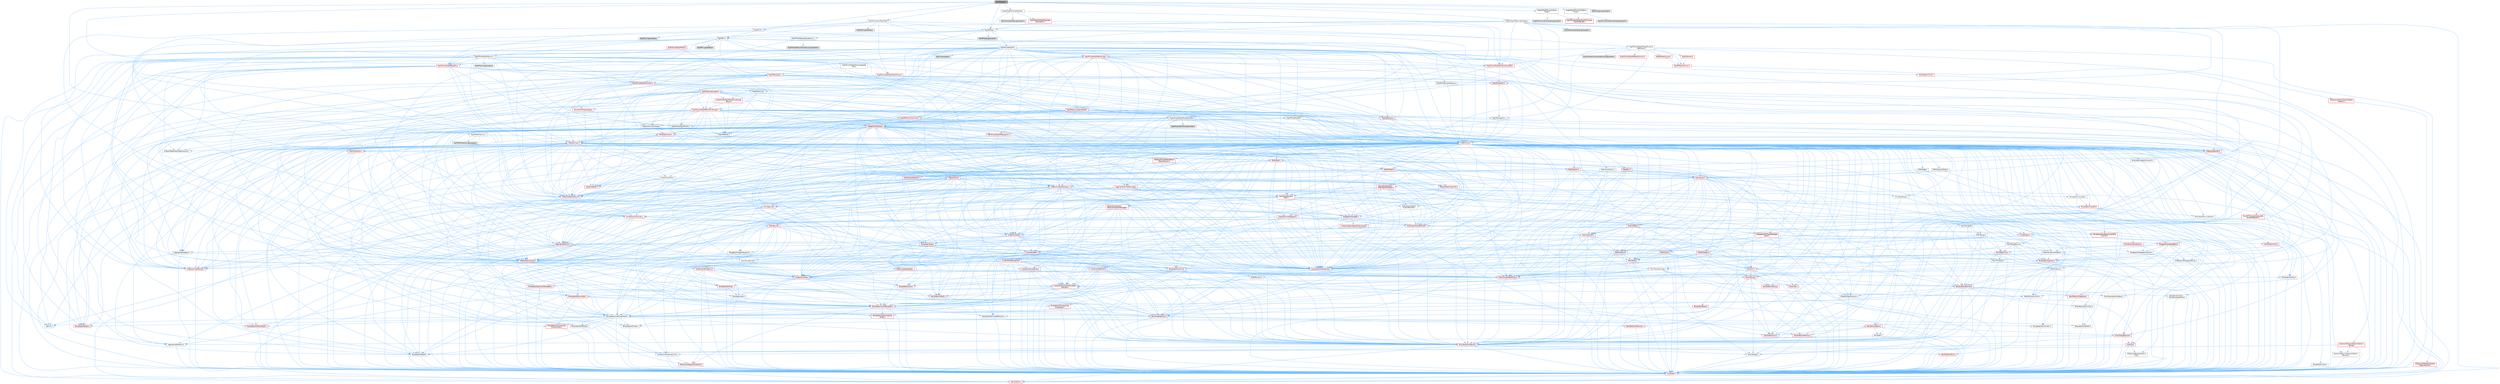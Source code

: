 digraph "RigVMGraph.h"
{
 // INTERACTIVE_SVG=YES
 // LATEX_PDF_SIZE
  bgcolor="transparent";
  edge [fontname=Helvetica,fontsize=10,labelfontname=Helvetica,labelfontsize=10];
  node [fontname=Helvetica,fontsize=10,shape=box,height=0.2,width=0.4];
  Node1 [id="Node000001",label="RigVMGraph.h",height=0.2,width=0.4,color="gray40", fillcolor="grey60", style="filled", fontcolor="black",tooltip=" "];
  Node1 -> Node2 [id="edge1_Node000001_Node000002",color="steelblue1",style="solid",tooltip=" "];
  Node2 [id="Node000002",label="RigVMNode.h",height=0.2,width=0.4,color="grey40", fillcolor="white", style="filled",URL="$df/d31/RigVMNode_8h.html",tooltip=" "];
  Node2 -> Node3 [id="edge2_Node000002_Node000003",color="steelblue1",style="solid",tooltip=" "];
  Node3 [id="Node000003",label="RigVMPin.h",height=0.2,width=0.4,color="grey40", fillcolor="white", style="filled",URL="$d3/d56/RigVMPin_8h.html",tooltip=" "];
  Node3 -> Node4 [id="edge3_Node000003_Node000004",color="steelblue1",style="solid",tooltip=" "];
  Node4 [id="Node000004",label="CoreMinimal.h",height=0.2,width=0.4,color="red", fillcolor="#FFF0F0", style="filled",URL="$d7/d67/CoreMinimal_8h.html",tooltip=" "];
  Node4 -> Node5 [id="edge4_Node000004_Node000005",color="steelblue1",style="solid",tooltip=" "];
  Node5 [id="Node000005",label="CoreTypes.h",height=0.2,width=0.4,color="red", fillcolor="#FFF0F0", style="filled",URL="$dc/dec/CoreTypes_8h.html",tooltip=" "];
  Node5 -> Node6 [id="edge5_Node000005_Node000006",color="steelblue1",style="solid",tooltip=" "];
  Node6 [id="Node000006",label="HAL/Platform.h",height=0.2,width=0.4,color="red", fillcolor="#FFF0F0", style="filled",URL="$d9/dd0/Platform_8h.html",tooltip=" "];
  Node4 -> Node19 [id="edge6_Node000004_Node000019",color="steelblue1",style="solid",tooltip=" "];
  Node19 [id="Node000019",label="CoreFwd.h",height=0.2,width=0.4,color="red", fillcolor="#FFF0F0", style="filled",URL="$d1/d1e/CoreFwd_8h.html",tooltip=" "];
  Node19 -> Node5 [id="edge7_Node000019_Node000005",color="steelblue1",style="solid",tooltip=" "];
  Node19 -> Node20 [id="edge8_Node000019_Node000020",color="steelblue1",style="solid",tooltip=" "];
  Node20 [id="Node000020",label="Containers/ContainersFwd.h",height=0.2,width=0.4,color="grey40", fillcolor="white", style="filled",URL="$d4/d0a/ContainersFwd_8h.html",tooltip=" "];
  Node20 -> Node6 [id="edge9_Node000020_Node000006",color="steelblue1",style="solid",tooltip=" "];
  Node20 -> Node5 [id="edge10_Node000020_Node000005",color="steelblue1",style="solid",tooltip=" "];
  Node20 -> Node21 [id="edge11_Node000020_Node000021",color="steelblue1",style="solid",tooltip=" "];
  Node21 [id="Node000021",label="Traits/IsContiguousContainer.h",height=0.2,width=0.4,color="red", fillcolor="#FFF0F0", style="filled",URL="$d5/d3c/IsContiguousContainer_8h.html",tooltip=" "];
  Node21 -> Node5 [id="edge12_Node000021_Node000005",color="steelblue1",style="solid",tooltip=" "];
  Node19 -> Node25 [id="edge13_Node000019_Node000025",color="steelblue1",style="solid",tooltip=" "];
  Node25 [id="Node000025",label="UObject/UObjectHierarchy\lFwd.h",height=0.2,width=0.4,color="grey40", fillcolor="white", style="filled",URL="$d3/d13/UObjectHierarchyFwd_8h.html",tooltip=" "];
  Node4 -> Node25 [id="edge14_Node000004_Node000025",color="steelblue1",style="solid",tooltip=" "];
  Node4 -> Node20 [id="edge15_Node000004_Node000020",color="steelblue1",style="solid",tooltip=" "];
  Node4 -> Node26 [id="edge16_Node000004_Node000026",color="steelblue1",style="solid",tooltip=" "];
  Node26 [id="Node000026",label="Misc/VarArgs.h",height=0.2,width=0.4,color="grey40", fillcolor="white", style="filled",URL="$d5/d6f/VarArgs_8h.html",tooltip=" "];
  Node26 -> Node5 [id="edge17_Node000026_Node000005",color="steelblue1",style="solid",tooltip=" "];
  Node4 -> Node27 [id="edge18_Node000004_Node000027",color="steelblue1",style="solid",tooltip=" "];
  Node27 [id="Node000027",label="Logging/LogVerbosity.h",height=0.2,width=0.4,color="grey40", fillcolor="white", style="filled",URL="$d2/d8f/LogVerbosity_8h.html",tooltip=" "];
  Node27 -> Node5 [id="edge19_Node000027_Node000005",color="steelblue1",style="solid",tooltip=" "];
  Node4 -> Node28 [id="edge20_Node000004_Node000028",color="steelblue1",style="solid",tooltip=" "];
  Node28 [id="Node000028",label="Misc/OutputDevice.h",height=0.2,width=0.4,color="red", fillcolor="#FFF0F0", style="filled",URL="$d7/d32/OutputDevice_8h.html",tooltip=" "];
  Node28 -> Node19 [id="edge21_Node000028_Node000019",color="steelblue1",style="solid",tooltip=" "];
  Node28 -> Node5 [id="edge22_Node000028_Node000005",color="steelblue1",style="solid",tooltip=" "];
  Node28 -> Node27 [id="edge23_Node000028_Node000027",color="steelblue1",style="solid",tooltip=" "];
  Node28 -> Node26 [id="edge24_Node000028_Node000026",color="steelblue1",style="solid",tooltip=" "];
  Node4 -> Node34 [id="edge25_Node000004_Node000034",color="steelblue1",style="solid",tooltip=" "];
  Node34 [id="Node000034",label="HAL/PlatformCrt.h",height=0.2,width=0.4,color="red", fillcolor="#FFF0F0", style="filled",URL="$d8/d75/PlatformCrt_8h.html",tooltip=" "];
  Node4 -> Node44 [id="edge26_Node000004_Node000044",color="steelblue1",style="solid",tooltip=" "];
  Node44 [id="Node000044",label="HAL/PlatformMisc.h",height=0.2,width=0.4,color="red", fillcolor="#FFF0F0", style="filled",URL="$d0/df5/PlatformMisc_8h.html",tooltip=" "];
  Node44 -> Node5 [id="edge27_Node000044_Node000005",color="steelblue1",style="solid",tooltip=" "];
  Node4 -> Node63 [id="edge28_Node000004_Node000063",color="steelblue1",style="solid",tooltip=" "];
  Node63 [id="Node000063",label="Misc/AssertionMacros.h",height=0.2,width=0.4,color="red", fillcolor="#FFF0F0", style="filled",URL="$d0/dfa/AssertionMacros_8h.html",tooltip=" "];
  Node63 -> Node5 [id="edge29_Node000063_Node000005",color="steelblue1",style="solid",tooltip=" "];
  Node63 -> Node6 [id="edge30_Node000063_Node000006",color="steelblue1",style="solid",tooltip=" "];
  Node63 -> Node44 [id="edge31_Node000063_Node000044",color="steelblue1",style="solid",tooltip=" "];
  Node63 -> Node64 [id="edge32_Node000063_Node000064",color="steelblue1",style="solid",tooltip=" "];
  Node64 [id="Node000064",label="Templates/EnableIf.h",height=0.2,width=0.4,color="grey40", fillcolor="white", style="filled",URL="$d7/d60/EnableIf_8h.html",tooltip=" "];
  Node64 -> Node5 [id="edge33_Node000064_Node000005",color="steelblue1",style="solid",tooltip=" "];
  Node63 -> Node26 [id="edge34_Node000063_Node000026",color="steelblue1",style="solid",tooltip=" "];
  Node4 -> Node72 [id="edge35_Node000004_Node000072",color="steelblue1",style="solid",tooltip=" "];
  Node72 [id="Node000072",label="Templates/IsPointer.h",height=0.2,width=0.4,color="grey40", fillcolor="white", style="filled",URL="$d7/d05/IsPointer_8h.html",tooltip=" "];
  Node72 -> Node5 [id="edge36_Node000072_Node000005",color="steelblue1",style="solid",tooltip=" "];
  Node4 -> Node73 [id="edge37_Node000004_Node000073",color="steelblue1",style="solid",tooltip=" "];
  Node73 [id="Node000073",label="HAL/PlatformMemory.h",height=0.2,width=0.4,color="red", fillcolor="#FFF0F0", style="filled",URL="$de/d68/PlatformMemory_8h.html",tooltip=" "];
  Node73 -> Node5 [id="edge38_Node000073_Node000005",color="steelblue1",style="solid",tooltip=" "];
  Node4 -> Node56 [id="edge39_Node000004_Node000056",color="steelblue1",style="solid",tooltip=" "];
  Node56 [id="Node000056",label="HAL/PlatformAtomics.h",height=0.2,width=0.4,color="red", fillcolor="#FFF0F0", style="filled",URL="$d3/d36/PlatformAtomics_8h.html",tooltip=" "];
  Node56 -> Node5 [id="edge40_Node000056_Node000005",color="steelblue1",style="solid",tooltip=" "];
  Node4 -> Node78 [id="edge41_Node000004_Node000078",color="steelblue1",style="solid",tooltip=" "];
  Node78 [id="Node000078",label="Misc/Exec.h",height=0.2,width=0.4,color="grey40", fillcolor="white", style="filled",URL="$de/ddb/Exec_8h.html",tooltip=" "];
  Node78 -> Node5 [id="edge42_Node000078_Node000005",color="steelblue1",style="solid",tooltip=" "];
  Node78 -> Node63 [id="edge43_Node000078_Node000063",color="steelblue1",style="solid",tooltip=" "];
  Node4 -> Node79 [id="edge44_Node000004_Node000079",color="steelblue1",style="solid",tooltip=" "];
  Node79 [id="Node000079",label="HAL/MemoryBase.h",height=0.2,width=0.4,color="red", fillcolor="#FFF0F0", style="filled",URL="$d6/d9f/MemoryBase_8h.html",tooltip=" "];
  Node79 -> Node5 [id="edge45_Node000079_Node000005",color="steelblue1",style="solid",tooltip=" "];
  Node79 -> Node56 [id="edge46_Node000079_Node000056",color="steelblue1",style="solid",tooltip=" "];
  Node79 -> Node34 [id="edge47_Node000079_Node000034",color="steelblue1",style="solid",tooltip=" "];
  Node79 -> Node78 [id="edge48_Node000079_Node000078",color="steelblue1",style="solid",tooltip=" "];
  Node79 -> Node28 [id="edge49_Node000079_Node000028",color="steelblue1",style="solid",tooltip=" "];
  Node4 -> Node89 [id="edge50_Node000004_Node000089",color="steelblue1",style="solid",tooltip=" "];
  Node89 [id="Node000089",label="HAL/UnrealMemory.h",height=0.2,width=0.4,color="red", fillcolor="#FFF0F0", style="filled",URL="$d9/d96/UnrealMemory_8h.html",tooltip=" "];
  Node89 -> Node5 [id="edge51_Node000089_Node000005",color="steelblue1",style="solid",tooltip=" "];
  Node89 -> Node79 [id="edge52_Node000089_Node000079",color="steelblue1",style="solid",tooltip=" "];
  Node89 -> Node73 [id="edge53_Node000089_Node000073",color="steelblue1",style="solid",tooltip=" "];
  Node89 -> Node72 [id="edge54_Node000089_Node000072",color="steelblue1",style="solid",tooltip=" "];
  Node4 -> Node91 [id="edge55_Node000004_Node000091",color="steelblue1",style="solid",tooltip=" "];
  Node91 [id="Node000091",label="Templates/IsArithmetic.h",height=0.2,width=0.4,color="grey40", fillcolor="white", style="filled",URL="$d2/d5d/IsArithmetic_8h.html",tooltip=" "];
  Node91 -> Node5 [id="edge56_Node000091_Node000005",color="steelblue1",style="solid",tooltip=" "];
  Node4 -> Node85 [id="edge57_Node000004_Node000085",color="steelblue1",style="solid",tooltip=" "];
  Node85 [id="Node000085",label="Templates/AndOrNot.h",height=0.2,width=0.4,color="grey40", fillcolor="white", style="filled",URL="$db/d0a/AndOrNot_8h.html",tooltip=" "];
  Node85 -> Node5 [id="edge58_Node000085_Node000005",color="steelblue1",style="solid",tooltip=" "];
  Node4 -> Node92 [id="edge59_Node000004_Node000092",color="steelblue1",style="solid",tooltip=" "];
  Node92 [id="Node000092",label="Templates/IsPODType.h",height=0.2,width=0.4,color="grey40", fillcolor="white", style="filled",URL="$d7/db1/IsPODType_8h.html",tooltip=" "];
  Node92 -> Node5 [id="edge60_Node000092_Node000005",color="steelblue1",style="solid",tooltip=" "];
  Node4 -> Node93 [id="edge61_Node000004_Node000093",color="steelblue1",style="solid",tooltip=" "];
  Node93 [id="Node000093",label="Templates/IsUECoreType.h",height=0.2,width=0.4,color="red", fillcolor="#FFF0F0", style="filled",URL="$d1/db8/IsUECoreType_8h.html",tooltip=" "];
  Node93 -> Node5 [id="edge62_Node000093_Node000005",color="steelblue1",style="solid",tooltip=" "];
  Node4 -> Node86 [id="edge63_Node000004_Node000086",color="steelblue1",style="solid",tooltip=" "];
  Node86 [id="Node000086",label="Templates/IsTriviallyCopy\lConstructible.h",height=0.2,width=0.4,color="red", fillcolor="#FFF0F0", style="filled",URL="$d3/d78/IsTriviallyCopyConstructible_8h.html",tooltip=" "];
  Node86 -> Node5 [id="edge64_Node000086_Node000005",color="steelblue1",style="solid",tooltip=" "];
  Node4 -> Node94 [id="edge65_Node000004_Node000094",color="steelblue1",style="solid",tooltip=" "];
  Node94 [id="Node000094",label="Templates/UnrealTypeTraits.h",height=0.2,width=0.4,color="grey40", fillcolor="white", style="filled",URL="$d2/d2d/UnrealTypeTraits_8h.html",tooltip=" "];
  Node94 -> Node5 [id="edge66_Node000094_Node000005",color="steelblue1",style="solid",tooltip=" "];
  Node94 -> Node72 [id="edge67_Node000094_Node000072",color="steelblue1",style="solid",tooltip=" "];
  Node94 -> Node63 [id="edge68_Node000094_Node000063",color="steelblue1",style="solid",tooltip=" "];
  Node94 -> Node85 [id="edge69_Node000094_Node000085",color="steelblue1",style="solid",tooltip=" "];
  Node94 -> Node64 [id="edge70_Node000094_Node000064",color="steelblue1",style="solid",tooltip=" "];
  Node94 -> Node91 [id="edge71_Node000094_Node000091",color="steelblue1",style="solid",tooltip=" "];
  Node94 -> Node31 [id="edge72_Node000094_Node000031",color="steelblue1",style="solid",tooltip=" "];
  Node31 [id="Node000031",label="IsEnum.h",height=0.2,width=0.4,color="grey40", fillcolor="white", style="filled",URL="$d4/de5/IsEnum_8h.html",tooltip=" "];
  Node94 -> Node95 [id="edge73_Node000094_Node000095",color="steelblue1",style="solid",tooltip=" "];
  Node95 [id="Node000095",label="Templates/Models.h",height=0.2,width=0.4,color="red", fillcolor="#FFF0F0", style="filled",URL="$d3/d0c/Models_8h.html",tooltip=" "];
  Node94 -> Node92 [id="edge74_Node000094_Node000092",color="steelblue1",style="solid",tooltip=" "];
  Node94 -> Node93 [id="edge75_Node000094_Node000093",color="steelblue1",style="solid",tooltip=" "];
  Node94 -> Node86 [id="edge76_Node000094_Node000086",color="steelblue1",style="solid",tooltip=" "];
  Node4 -> Node64 [id="edge77_Node000004_Node000064",color="steelblue1",style="solid",tooltip=" "];
  Node4 -> Node96 [id="edge78_Node000004_Node000096",color="steelblue1",style="solid",tooltip=" "];
  Node96 [id="Node000096",label="Templates/RemoveReference.h",height=0.2,width=0.4,color="grey40", fillcolor="white", style="filled",URL="$da/dbe/RemoveReference_8h.html",tooltip=" "];
  Node96 -> Node5 [id="edge79_Node000096_Node000005",color="steelblue1",style="solid",tooltip=" "];
  Node4 -> Node97 [id="edge80_Node000004_Node000097",color="steelblue1",style="solid",tooltip=" "];
  Node97 [id="Node000097",label="Templates/IntegralConstant.h",height=0.2,width=0.4,color="grey40", fillcolor="white", style="filled",URL="$db/d1b/IntegralConstant_8h.html",tooltip=" "];
  Node97 -> Node5 [id="edge81_Node000097_Node000005",color="steelblue1",style="solid",tooltip=" "];
  Node4 -> Node98 [id="edge82_Node000004_Node000098",color="steelblue1",style="solid",tooltip=" "];
  Node98 [id="Node000098",label="Templates/IsClass.h",height=0.2,width=0.4,color="grey40", fillcolor="white", style="filled",URL="$db/dcb/IsClass_8h.html",tooltip=" "];
  Node98 -> Node5 [id="edge83_Node000098_Node000005",color="steelblue1",style="solid",tooltip=" "];
  Node4 -> Node99 [id="edge84_Node000004_Node000099",color="steelblue1",style="solid",tooltip=" "];
  Node99 [id="Node000099",label="Templates/TypeCompatible\lBytes.h",height=0.2,width=0.4,color="red", fillcolor="#FFF0F0", style="filled",URL="$df/d0a/TypeCompatibleBytes_8h.html",tooltip=" "];
  Node99 -> Node5 [id="edge85_Node000099_Node000005",color="steelblue1",style="solid",tooltip=" "];
  Node4 -> Node21 [id="edge86_Node000004_Node000021",color="steelblue1",style="solid",tooltip=" "];
  Node4 -> Node100 [id="edge87_Node000004_Node000100",color="steelblue1",style="solid",tooltip=" "];
  Node100 [id="Node000100",label="Templates/UnrealTemplate.h",height=0.2,width=0.4,color="red", fillcolor="#FFF0F0", style="filled",URL="$d4/d24/UnrealTemplate_8h.html",tooltip=" "];
  Node100 -> Node5 [id="edge88_Node000100_Node000005",color="steelblue1",style="solid",tooltip=" "];
  Node100 -> Node72 [id="edge89_Node000100_Node000072",color="steelblue1",style="solid",tooltip=" "];
  Node100 -> Node89 [id="edge90_Node000100_Node000089",color="steelblue1",style="solid",tooltip=" "];
  Node100 -> Node94 [id="edge91_Node000100_Node000094",color="steelblue1",style="solid",tooltip=" "];
  Node100 -> Node96 [id="edge92_Node000100_Node000096",color="steelblue1",style="solid",tooltip=" "];
  Node100 -> Node99 [id="edge93_Node000100_Node000099",color="steelblue1",style="solid",tooltip=" "];
  Node100 -> Node21 [id="edge94_Node000100_Node000021",color="steelblue1",style="solid",tooltip=" "];
  Node4 -> Node49 [id="edge95_Node000004_Node000049",color="steelblue1",style="solid",tooltip=" "];
  Node49 [id="Node000049",label="Math/NumericLimits.h",height=0.2,width=0.4,color="grey40", fillcolor="white", style="filled",URL="$df/d1b/NumericLimits_8h.html",tooltip=" "];
  Node49 -> Node5 [id="edge96_Node000049_Node000005",color="steelblue1",style="solid",tooltip=" "];
  Node4 -> Node104 [id="edge97_Node000004_Node000104",color="steelblue1",style="solid",tooltip=" "];
  Node104 [id="Node000104",label="HAL/PlatformMath.h",height=0.2,width=0.4,color="red", fillcolor="#FFF0F0", style="filled",URL="$dc/d53/PlatformMath_8h.html",tooltip=" "];
  Node104 -> Node5 [id="edge98_Node000104_Node000005",color="steelblue1",style="solid",tooltip=" "];
  Node4 -> Node87 [id="edge99_Node000004_Node000087",color="steelblue1",style="solid",tooltip=" "];
  Node87 [id="Node000087",label="Templates/IsTriviallyCopy\lAssignable.h",height=0.2,width=0.4,color="red", fillcolor="#FFF0F0", style="filled",URL="$d2/df2/IsTriviallyCopyAssignable_8h.html",tooltip=" "];
  Node87 -> Node5 [id="edge100_Node000087_Node000005",color="steelblue1",style="solid",tooltip=" "];
  Node4 -> Node112 [id="edge101_Node000004_Node000112",color="steelblue1",style="solid",tooltip=" "];
  Node112 [id="Node000112",label="Templates/MemoryOps.h",height=0.2,width=0.4,color="red", fillcolor="#FFF0F0", style="filled",URL="$db/dea/MemoryOps_8h.html",tooltip=" "];
  Node112 -> Node5 [id="edge102_Node000112_Node000005",color="steelblue1",style="solid",tooltip=" "];
  Node112 -> Node89 [id="edge103_Node000112_Node000089",color="steelblue1",style="solid",tooltip=" "];
  Node112 -> Node87 [id="edge104_Node000112_Node000087",color="steelblue1",style="solid",tooltip=" "];
  Node112 -> Node86 [id="edge105_Node000112_Node000086",color="steelblue1",style="solid",tooltip=" "];
  Node112 -> Node94 [id="edge106_Node000112_Node000094",color="steelblue1",style="solid",tooltip=" "];
  Node4 -> Node113 [id="edge107_Node000004_Node000113",color="steelblue1",style="solid",tooltip=" "];
  Node113 [id="Node000113",label="Containers/ContainerAllocation\lPolicies.h",height=0.2,width=0.4,color="red", fillcolor="#FFF0F0", style="filled",URL="$d7/dff/ContainerAllocationPolicies_8h.html",tooltip=" "];
  Node113 -> Node5 [id="edge108_Node000113_Node000005",color="steelblue1",style="solid",tooltip=" "];
  Node113 -> Node113 [id="edge109_Node000113_Node000113",color="steelblue1",style="solid",tooltip=" "];
  Node113 -> Node104 [id="edge110_Node000113_Node000104",color="steelblue1",style="solid",tooltip=" "];
  Node113 -> Node89 [id="edge111_Node000113_Node000089",color="steelblue1",style="solid",tooltip=" "];
  Node113 -> Node49 [id="edge112_Node000113_Node000049",color="steelblue1",style="solid",tooltip=" "];
  Node113 -> Node63 [id="edge113_Node000113_Node000063",color="steelblue1",style="solid",tooltip=" "];
  Node113 -> Node112 [id="edge114_Node000113_Node000112",color="steelblue1",style="solid",tooltip=" "];
  Node113 -> Node99 [id="edge115_Node000113_Node000099",color="steelblue1",style="solid",tooltip=" "];
  Node4 -> Node116 [id="edge116_Node000004_Node000116",color="steelblue1",style="solid",tooltip=" "];
  Node116 [id="Node000116",label="Templates/IsEnumClass.h",height=0.2,width=0.4,color="grey40", fillcolor="white", style="filled",URL="$d7/d15/IsEnumClass_8h.html",tooltip=" "];
  Node116 -> Node5 [id="edge117_Node000116_Node000005",color="steelblue1",style="solid",tooltip=" "];
  Node116 -> Node85 [id="edge118_Node000116_Node000085",color="steelblue1",style="solid",tooltip=" "];
  Node4 -> Node117 [id="edge119_Node000004_Node000117",color="steelblue1",style="solid",tooltip=" "];
  Node117 [id="Node000117",label="HAL/PlatformProperties.h",height=0.2,width=0.4,color="red", fillcolor="#FFF0F0", style="filled",URL="$d9/db0/PlatformProperties_8h.html",tooltip=" "];
  Node117 -> Node5 [id="edge120_Node000117_Node000005",color="steelblue1",style="solid",tooltip=" "];
  Node4 -> Node120 [id="edge121_Node000004_Node000120",color="steelblue1",style="solid",tooltip=" "];
  Node120 [id="Node000120",label="Misc/EngineVersionBase.h",height=0.2,width=0.4,color="grey40", fillcolor="white", style="filled",URL="$d5/d2b/EngineVersionBase_8h.html",tooltip=" "];
  Node120 -> Node5 [id="edge122_Node000120_Node000005",color="steelblue1",style="solid",tooltip=" "];
  Node4 -> Node121 [id="edge123_Node000004_Node000121",color="steelblue1",style="solid",tooltip=" "];
  Node121 [id="Node000121",label="Internationalization\l/TextNamespaceFwd.h",height=0.2,width=0.4,color="grey40", fillcolor="white", style="filled",URL="$d8/d97/TextNamespaceFwd_8h.html",tooltip=" "];
  Node121 -> Node5 [id="edge124_Node000121_Node000005",color="steelblue1",style="solid",tooltip=" "];
  Node4 -> Node122 [id="edge125_Node000004_Node000122",color="steelblue1",style="solid",tooltip=" "];
  Node122 [id="Node000122",label="Serialization/Archive.h",height=0.2,width=0.4,color="red", fillcolor="#FFF0F0", style="filled",URL="$d7/d3b/Archive_8h.html",tooltip=" "];
  Node122 -> Node19 [id="edge126_Node000122_Node000019",color="steelblue1",style="solid",tooltip=" "];
  Node122 -> Node5 [id="edge127_Node000122_Node000005",color="steelblue1",style="solid",tooltip=" "];
  Node122 -> Node117 [id="edge128_Node000122_Node000117",color="steelblue1",style="solid",tooltip=" "];
  Node122 -> Node121 [id="edge129_Node000122_Node000121",color="steelblue1",style="solid",tooltip=" "];
  Node122 -> Node63 [id="edge130_Node000122_Node000063",color="steelblue1",style="solid",tooltip=" "];
  Node122 -> Node120 [id="edge131_Node000122_Node000120",color="steelblue1",style="solid",tooltip=" "];
  Node122 -> Node26 [id="edge132_Node000122_Node000026",color="steelblue1",style="solid",tooltip=" "];
  Node122 -> Node64 [id="edge133_Node000122_Node000064",color="steelblue1",style="solid",tooltip=" "];
  Node122 -> Node116 [id="edge134_Node000122_Node000116",color="steelblue1",style="solid",tooltip=" "];
  Node122 -> Node100 [id="edge135_Node000122_Node000100",color="steelblue1",style="solid",tooltip=" "];
  Node122 -> Node125 [id="edge136_Node000122_Node000125",color="steelblue1",style="solid",tooltip=" "];
  Node125 [id="Node000125",label="UObject/ObjectVersion.h",height=0.2,width=0.4,color="grey40", fillcolor="white", style="filled",URL="$da/d63/ObjectVersion_8h.html",tooltip=" "];
  Node125 -> Node5 [id="edge137_Node000125_Node000005",color="steelblue1",style="solid",tooltip=" "];
  Node4 -> Node126 [id="edge138_Node000004_Node000126",color="steelblue1",style="solid",tooltip=" "];
  Node126 [id="Node000126",label="Templates/Less.h",height=0.2,width=0.4,color="grey40", fillcolor="white", style="filled",URL="$de/dc8/Less_8h.html",tooltip=" "];
  Node126 -> Node5 [id="edge139_Node000126_Node000005",color="steelblue1",style="solid",tooltip=" "];
  Node126 -> Node100 [id="edge140_Node000126_Node000100",color="steelblue1",style="solid",tooltip=" "];
  Node4 -> Node127 [id="edge141_Node000004_Node000127",color="steelblue1",style="solid",tooltip=" "];
  Node127 [id="Node000127",label="Templates/Sorting.h",height=0.2,width=0.4,color="red", fillcolor="#FFF0F0", style="filled",URL="$d3/d9e/Sorting_8h.html",tooltip=" "];
  Node127 -> Node5 [id="edge142_Node000127_Node000005",color="steelblue1",style="solid",tooltip=" "];
  Node127 -> Node104 [id="edge143_Node000127_Node000104",color="steelblue1",style="solid",tooltip=" "];
  Node127 -> Node126 [id="edge144_Node000127_Node000126",color="steelblue1",style="solid",tooltip=" "];
  Node4 -> Node138 [id="edge145_Node000004_Node000138",color="steelblue1",style="solid",tooltip=" "];
  Node138 [id="Node000138",label="Misc/Char.h",height=0.2,width=0.4,color="red", fillcolor="#FFF0F0", style="filled",URL="$d0/d58/Char_8h.html",tooltip=" "];
  Node138 -> Node5 [id="edge146_Node000138_Node000005",color="steelblue1",style="solid",tooltip=" "];
  Node4 -> Node141 [id="edge147_Node000004_Node000141",color="steelblue1",style="solid",tooltip=" "];
  Node141 [id="Node000141",label="GenericPlatform/GenericPlatform\lStricmp.h",height=0.2,width=0.4,color="grey40", fillcolor="white", style="filled",URL="$d2/d86/GenericPlatformStricmp_8h.html",tooltip=" "];
  Node141 -> Node5 [id="edge148_Node000141_Node000005",color="steelblue1",style="solid",tooltip=" "];
  Node4 -> Node142 [id="edge149_Node000004_Node000142",color="steelblue1",style="solid",tooltip=" "];
  Node142 [id="Node000142",label="GenericPlatform/GenericPlatform\lString.h",height=0.2,width=0.4,color="red", fillcolor="#FFF0F0", style="filled",URL="$dd/d20/GenericPlatformString_8h.html",tooltip=" "];
  Node142 -> Node5 [id="edge150_Node000142_Node000005",color="steelblue1",style="solid",tooltip=" "];
  Node142 -> Node141 [id="edge151_Node000142_Node000141",color="steelblue1",style="solid",tooltip=" "];
  Node142 -> Node64 [id="edge152_Node000142_Node000064",color="steelblue1",style="solid",tooltip=" "];
  Node4 -> Node75 [id="edge153_Node000004_Node000075",color="steelblue1",style="solid",tooltip=" "];
  Node75 [id="Node000075",label="HAL/PlatformString.h",height=0.2,width=0.4,color="red", fillcolor="#FFF0F0", style="filled",URL="$db/db5/PlatformString_8h.html",tooltip=" "];
  Node75 -> Node5 [id="edge154_Node000075_Node000005",color="steelblue1",style="solid",tooltip=" "];
  Node4 -> Node145 [id="edge155_Node000004_Node000145",color="steelblue1",style="solid",tooltip=" "];
  Node145 [id="Node000145",label="Misc/CString.h",height=0.2,width=0.4,color="red", fillcolor="#FFF0F0", style="filled",URL="$d2/d49/CString_8h.html",tooltip=" "];
  Node145 -> Node5 [id="edge156_Node000145_Node000005",color="steelblue1",style="solid",tooltip=" "];
  Node145 -> Node34 [id="edge157_Node000145_Node000034",color="steelblue1",style="solid",tooltip=" "];
  Node145 -> Node75 [id="edge158_Node000145_Node000075",color="steelblue1",style="solid",tooltip=" "];
  Node145 -> Node63 [id="edge159_Node000145_Node000063",color="steelblue1",style="solid",tooltip=" "];
  Node145 -> Node138 [id="edge160_Node000145_Node000138",color="steelblue1",style="solid",tooltip=" "];
  Node145 -> Node26 [id="edge161_Node000145_Node000026",color="steelblue1",style="solid",tooltip=" "];
  Node4 -> Node146 [id="edge162_Node000004_Node000146",color="steelblue1",style="solid",tooltip=" "];
  Node146 [id="Node000146",label="Misc/Crc.h",height=0.2,width=0.4,color="red", fillcolor="#FFF0F0", style="filled",URL="$d4/dd2/Crc_8h.html",tooltip=" "];
  Node146 -> Node5 [id="edge163_Node000146_Node000005",color="steelblue1",style="solid",tooltip=" "];
  Node146 -> Node75 [id="edge164_Node000146_Node000075",color="steelblue1",style="solid",tooltip=" "];
  Node146 -> Node63 [id="edge165_Node000146_Node000063",color="steelblue1",style="solid",tooltip=" "];
  Node146 -> Node145 [id="edge166_Node000146_Node000145",color="steelblue1",style="solid",tooltip=" "];
  Node146 -> Node138 [id="edge167_Node000146_Node000138",color="steelblue1",style="solid",tooltip=" "];
  Node146 -> Node94 [id="edge168_Node000146_Node000094",color="steelblue1",style="solid",tooltip=" "];
  Node4 -> Node137 [id="edge169_Node000004_Node000137",color="steelblue1",style="solid",tooltip=" "];
  Node137 [id="Node000137",label="Math/UnrealMathUtility.h",height=0.2,width=0.4,color="red", fillcolor="#FFF0F0", style="filled",URL="$db/db8/UnrealMathUtility_8h.html",tooltip=" "];
  Node137 -> Node5 [id="edge170_Node000137_Node000005",color="steelblue1",style="solid",tooltip=" "];
  Node137 -> Node63 [id="edge171_Node000137_Node000063",color="steelblue1",style="solid",tooltip=" "];
  Node137 -> Node104 [id="edge172_Node000137_Node000104",color="steelblue1",style="solid",tooltip=" "];
  Node4 -> Node147 [id="edge173_Node000004_Node000147",color="steelblue1",style="solid",tooltip=" "];
  Node147 [id="Node000147",label="Containers/UnrealString.h",height=0.2,width=0.4,color="red", fillcolor="#FFF0F0", style="filled",URL="$d5/dba/UnrealString_8h.html",tooltip=" "];
  Node4 -> Node151 [id="edge174_Node000004_Node000151",color="steelblue1",style="solid",tooltip=" "];
  Node151 [id="Node000151",label="Containers/Array.h",height=0.2,width=0.4,color="red", fillcolor="#FFF0F0", style="filled",URL="$df/dd0/Array_8h.html",tooltip=" "];
  Node151 -> Node5 [id="edge175_Node000151_Node000005",color="steelblue1",style="solid",tooltip=" "];
  Node151 -> Node63 [id="edge176_Node000151_Node000063",color="steelblue1",style="solid",tooltip=" "];
  Node151 -> Node89 [id="edge177_Node000151_Node000089",color="steelblue1",style="solid",tooltip=" "];
  Node151 -> Node94 [id="edge178_Node000151_Node000094",color="steelblue1",style="solid",tooltip=" "];
  Node151 -> Node100 [id="edge179_Node000151_Node000100",color="steelblue1",style="solid",tooltip=" "];
  Node151 -> Node113 [id="edge180_Node000151_Node000113",color="steelblue1",style="solid",tooltip=" "];
  Node151 -> Node122 [id="edge181_Node000151_Node000122",color="steelblue1",style="solid",tooltip=" "];
  Node151 -> Node130 [id="edge182_Node000151_Node000130",color="steelblue1",style="solid",tooltip=" "];
  Node130 [id="Node000130",label="Templates/Invoke.h",height=0.2,width=0.4,color="red", fillcolor="#FFF0F0", style="filled",URL="$d7/deb/Invoke_8h.html",tooltip=" "];
  Node130 -> Node5 [id="edge183_Node000130_Node000005",color="steelblue1",style="solid",tooltip=" "];
  Node130 -> Node100 [id="edge184_Node000130_Node000100",color="steelblue1",style="solid",tooltip=" "];
  Node151 -> Node126 [id="edge185_Node000151_Node000126",color="steelblue1",style="solid",tooltip=" "];
  Node151 -> Node127 [id="edge186_Node000151_Node000127",color="steelblue1",style="solid",tooltip=" "];
  Node151 -> Node174 [id="edge187_Node000151_Node000174",color="steelblue1",style="solid",tooltip=" "];
  Node174 [id="Node000174",label="Templates/AlignmentTemplates.h",height=0.2,width=0.4,color="red", fillcolor="#FFF0F0", style="filled",URL="$dd/d32/AlignmentTemplates_8h.html",tooltip=" "];
  Node174 -> Node5 [id="edge188_Node000174_Node000005",color="steelblue1",style="solid",tooltip=" "];
  Node174 -> Node72 [id="edge189_Node000174_Node000072",color="steelblue1",style="solid",tooltip=" "];
  Node4 -> Node175 [id="edge190_Node000004_Node000175",color="steelblue1",style="solid",tooltip=" "];
  Node175 [id="Node000175",label="Misc/FrameNumber.h",height=0.2,width=0.4,color="grey40", fillcolor="white", style="filled",URL="$dd/dbd/FrameNumber_8h.html",tooltip=" "];
  Node175 -> Node5 [id="edge191_Node000175_Node000005",color="steelblue1",style="solid",tooltip=" "];
  Node175 -> Node49 [id="edge192_Node000175_Node000049",color="steelblue1",style="solid",tooltip=" "];
  Node175 -> Node137 [id="edge193_Node000175_Node000137",color="steelblue1",style="solid",tooltip=" "];
  Node175 -> Node64 [id="edge194_Node000175_Node000064",color="steelblue1",style="solid",tooltip=" "];
  Node175 -> Node94 [id="edge195_Node000175_Node000094",color="steelblue1",style="solid",tooltip=" "];
  Node4 -> Node176 [id="edge196_Node000004_Node000176",color="steelblue1",style="solid",tooltip=" "];
  Node176 [id="Node000176",label="Misc/Timespan.h",height=0.2,width=0.4,color="grey40", fillcolor="white", style="filled",URL="$da/dd9/Timespan_8h.html",tooltip=" "];
  Node176 -> Node5 [id="edge197_Node000176_Node000005",color="steelblue1",style="solid",tooltip=" "];
  Node176 -> Node177 [id="edge198_Node000176_Node000177",color="steelblue1",style="solid",tooltip=" "];
  Node177 [id="Node000177",label="Math/Interval.h",height=0.2,width=0.4,color="grey40", fillcolor="white", style="filled",URL="$d1/d55/Interval_8h.html",tooltip=" "];
  Node177 -> Node5 [id="edge199_Node000177_Node000005",color="steelblue1",style="solid",tooltip=" "];
  Node177 -> Node91 [id="edge200_Node000177_Node000091",color="steelblue1",style="solid",tooltip=" "];
  Node177 -> Node94 [id="edge201_Node000177_Node000094",color="steelblue1",style="solid",tooltip=" "];
  Node177 -> Node49 [id="edge202_Node000177_Node000049",color="steelblue1",style="solid",tooltip=" "];
  Node177 -> Node137 [id="edge203_Node000177_Node000137",color="steelblue1",style="solid",tooltip=" "];
  Node176 -> Node137 [id="edge204_Node000176_Node000137",color="steelblue1",style="solid",tooltip=" "];
  Node176 -> Node63 [id="edge205_Node000176_Node000063",color="steelblue1",style="solid",tooltip=" "];
  Node4 -> Node178 [id="edge206_Node000004_Node000178",color="steelblue1",style="solid",tooltip=" "];
  Node178 [id="Node000178",label="Containers/StringConv.h",height=0.2,width=0.4,color="red", fillcolor="#FFF0F0", style="filled",URL="$d3/ddf/StringConv_8h.html",tooltip=" "];
  Node178 -> Node5 [id="edge207_Node000178_Node000005",color="steelblue1",style="solid",tooltip=" "];
  Node178 -> Node63 [id="edge208_Node000178_Node000063",color="steelblue1",style="solid",tooltip=" "];
  Node178 -> Node113 [id="edge209_Node000178_Node000113",color="steelblue1",style="solid",tooltip=" "];
  Node178 -> Node151 [id="edge210_Node000178_Node000151",color="steelblue1",style="solid",tooltip=" "];
  Node178 -> Node145 [id="edge211_Node000178_Node000145",color="steelblue1",style="solid",tooltip=" "];
  Node178 -> Node179 [id="edge212_Node000178_Node000179",color="steelblue1",style="solid",tooltip=" "];
  Node179 [id="Node000179",label="Templates/IsArray.h",height=0.2,width=0.4,color="grey40", fillcolor="white", style="filled",URL="$d8/d8d/IsArray_8h.html",tooltip=" "];
  Node179 -> Node5 [id="edge213_Node000179_Node000005",color="steelblue1",style="solid",tooltip=" "];
  Node178 -> Node100 [id="edge214_Node000178_Node000100",color="steelblue1",style="solid",tooltip=" "];
  Node178 -> Node94 [id="edge215_Node000178_Node000094",color="steelblue1",style="solid",tooltip=" "];
  Node178 -> Node21 [id="edge216_Node000178_Node000021",color="steelblue1",style="solid",tooltip=" "];
  Node4 -> Node180 [id="edge217_Node000004_Node000180",color="steelblue1",style="solid",tooltip=" "];
  Node180 [id="Node000180",label="UObject/UnrealNames.h",height=0.2,width=0.4,color="red", fillcolor="#FFF0F0", style="filled",URL="$d8/db1/UnrealNames_8h.html",tooltip=" "];
  Node180 -> Node5 [id="edge218_Node000180_Node000005",color="steelblue1",style="solid",tooltip=" "];
  Node4 -> Node182 [id="edge219_Node000004_Node000182",color="steelblue1",style="solid",tooltip=" "];
  Node182 [id="Node000182",label="UObject/NameTypes.h",height=0.2,width=0.4,color="red", fillcolor="#FFF0F0", style="filled",URL="$d6/d35/NameTypes_8h.html",tooltip=" "];
  Node182 -> Node5 [id="edge220_Node000182_Node000005",color="steelblue1",style="solid",tooltip=" "];
  Node182 -> Node63 [id="edge221_Node000182_Node000063",color="steelblue1",style="solid",tooltip=" "];
  Node182 -> Node89 [id="edge222_Node000182_Node000089",color="steelblue1",style="solid",tooltip=" "];
  Node182 -> Node94 [id="edge223_Node000182_Node000094",color="steelblue1",style="solid",tooltip=" "];
  Node182 -> Node100 [id="edge224_Node000182_Node000100",color="steelblue1",style="solid",tooltip=" "];
  Node182 -> Node147 [id="edge225_Node000182_Node000147",color="steelblue1",style="solid",tooltip=" "];
  Node182 -> Node178 [id="edge226_Node000182_Node000178",color="steelblue1",style="solid",tooltip=" "];
  Node182 -> Node180 [id="edge227_Node000182_Node000180",color="steelblue1",style="solid",tooltip=" "];
  Node4 -> Node190 [id="edge228_Node000004_Node000190",color="steelblue1",style="solid",tooltip=" "];
  Node190 [id="Node000190",label="Misc/Parse.h",height=0.2,width=0.4,color="red", fillcolor="#FFF0F0", style="filled",URL="$dc/d71/Parse_8h.html",tooltip=" "];
  Node190 -> Node147 [id="edge229_Node000190_Node000147",color="steelblue1",style="solid",tooltip=" "];
  Node190 -> Node5 [id="edge230_Node000190_Node000005",color="steelblue1",style="solid",tooltip=" "];
  Node190 -> Node34 [id="edge231_Node000190_Node000034",color="steelblue1",style="solid",tooltip=" "];
  Node190 -> Node191 [id="edge232_Node000190_Node000191",color="steelblue1",style="solid",tooltip=" "];
  Node191 [id="Node000191",label="Templates/Function.h",height=0.2,width=0.4,color="red", fillcolor="#FFF0F0", style="filled",URL="$df/df5/Function_8h.html",tooltip=" "];
  Node191 -> Node5 [id="edge233_Node000191_Node000005",color="steelblue1",style="solid",tooltip=" "];
  Node191 -> Node63 [id="edge234_Node000191_Node000063",color="steelblue1",style="solid",tooltip=" "];
  Node191 -> Node89 [id="edge235_Node000191_Node000089",color="steelblue1",style="solid",tooltip=" "];
  Node191 -> Node94 [id="edge236_Node000191_Node000094",color="steelblue1",style="solid",tooltip=" "];
  Node191 -> Node130 [id="edge237_Node000191_Node000130",color="steelblue1",style="solid",tooltip=" "];
  Node191 -> Node100 [id="edge238_Node000191_Node000100",color="steelblue1",style="solid",tooltip=" "];
  Node191 -> Node137 [id="edge239_Node000191_Node000137",color="steelblue1",style="solid",tooltip=" "];
  Node4 -> Node174 [id="edge240_Node000004_Node000174",color="steelblue1",style="solid",tooltip=" "];
  Node4 -> Node193 [id="edge241_Node000004_Node000193",color="steelblue1",style="solid",tooltip=" "];
  Node193 [id="Node000193",label="Misc/StructBuilder.h",height=0.2,width=0.4,color="grey40", fillcolor="white", style="filled",URL="$d9/db3/StructBuilder_8h.html",tooltip=" "];
  Node193 -> Node5 [id="edge242_Node000193_Node000005",color="steelblue1",style="solid",tooltip=" "];
  Node193 -> Node137 [id="edge243_Node000193_Node000137",color="steelblue1",style="solid",tooltip=" "];
  Node193 -> Node174 [id="edge244_Node000193_Node000174",color="steelblue1",style="solid",tooltip=" "];
  Node4 -> Node106 [id="edge245_Node000004_Node000106",color="steelblue1",style="solid",tooltip=" "];
  Node106 [id="Node000106",label="Templates/Decay.h",height=0.2,width=0.4,color="red", fillcolor="#FFF0F0", style="filled",URL="$dd/d0f/Decay_8h.html",tooltip=" "];
  Node106 -> Node5 [id="edge246_Node000106_Node000005",color="steelblue1",style="solid",tooltip=" "];
  Node106 -> Node96 [id="edge247_Node000106_Node000096",color="steelblue1",style="solid",tooltip=" "];
  Node4 -> Node194 [id="edge248_Node000004_Node000194",color="steelblue1",style="solid",tooltip=" "];
  Node194 [id="Node000194",label="Templates/PointerIsConvertible\lFromTo.h",height=0.2,width=0.4,color="red", fillcolor="#FFF0F0", style="filled",URL="$d6/d65/PointerIsConvertibleFromTo_8h.html",tooltip=" "];
  Node194 -> Node5 [id="edge249_Node000194_Node000005",color="steelblue1",style="solid",tooltip=" "];
  Node4 -> Node130 [id="edge250_Node000004_Node000130",color="steelblue1",style="solid",tooltip=" "];
  Node4 -> Node191 [id="edge251_Node000004_Node000191",color="steelblue1",style="solid",tooltip=" "];
  Node4 -> Node163 [id="edge252_Node000004_Node000163",color="steelblue1",style="solid",tooltip=" "];
  Node163 [id="Node000163",label="Templates/TypeHash.h",height=0.2,width=0.4,color="red", fillcolor="#FFF0F0", style="filled",URL="$d1/d62/TypeHash_8h.html",tooltip=" "];
  Node163 -> Node5 [id="edge253_Node000163_Node000005",color="steelblue1",style="solid",tooltip=" "];
  Node163 -> Node146 [id="edge254_Node000163_Node000146",color="steelblue1",style="solid",tooltip=" "];
  Node4 -> Node195 [id="edge255_Node000004_Node000195",color="steelblue1",style="solid",tooltip=" "];
  Node195 [id="Node000195",label="Containers/ScriptArray.h",height=0.2,width=0.4,color="red", fillcolor="#FFF0F0", style="filled",URL="$dc/daf/ScriptArray_8h.html",tooltip=" "];
  Node195 -> Node5 [id="edge256_Node000195_Node000005",color="steelblue1",style="solid",tooltip=" "];
  Node195 -> Node63 [id="edge257_Node000195_Node000063",color="steelblue1",style="solid",tooltip=" "];
  Node195 -> Node89 [id="edge258_Node000195_Node000089",color="steelblue1",style="solid",tooltip=" "];
  Node195 -> Node113 [id="edge259_Node000195_Node000113",color="steelblue1",style="solid",tooltip=" "];
  Node195 -> Node151 [id="edge260_Node000195_Node000151",color="steelblue1",style="solid",tooltip=" "];
  Node4 -> Node196 [id="edge261_Node000004_Node000196",color="steelblue1",style="solid",tooltip=" "];
  Node196 [id="Node000196",label="Containers/BitArray.h",height=0.2,width=0.4,color="red", fillcolor="#FFF0F0", style="filled",URL="$d1/de4/BitArray_8h.html",tooltip=" "];
  Node196 -> Node113 [id="edge262_Node000196_Node000113",color="steelblue1",style="solid",tooltip=" "];
  Node196 -> Node5 [id="edge263_Node000196_Node000005",color="steelblue1",style="solid",tooltip=" "];
  Node196 -> Node56 [id="edge264_Node000196_Node000056",color="steelblue1",style="solid",tooltip=" "];
  Node196 -> Node89 [id="edge265_Node000196_Node000089",color="steelblue1",style="solid",tooltip=" "];
  Node196 -> Node137 [id="edge266_Node000196_Node000137",color="steelblue1",style="solid",tooltip=" "];
  Node196 -> Node63 [id="edge267_Node000196_Node000063",color="steelblue1",style="solid",tooltip=" "];
  Node196 -> Node122 [id="edge268_Node000196_Node000122",color="steelblue1",style="solid",tooltip=" "];
  Node196 -> Node64 [id="edge269_Node000196_Node000064",color="steelblue1",style="solid",tooltip=" "];
  Node196 -> Node130 [id="edge270_Node000196_Node000130",color="steelblue1",style="solid",tooltip=" "];
  Node196 -> Node100 [id="edge271_Node000196_Node000100",color="steelblue1",style="solid",tooltip=" "];
  Node196 -> Node94 [id="edge272_Node000196_Node000094",color="steelblue1",style="solid",tooltip=" "];
  Node4 -> Node197 [id="edge273_Node000004_Node000197",color="steelblue1",style="solid",tooltip=" "];
  Node197 [id="Node000197",label="Containers/SparseArray.h",height=0.2,width=0.4,color="red", fillcolor="#FFF0F0", style="filled",URL="$d5/dbf/SparseArray_8h.html",tooltip=" "];
  Node197 -> Node5 [id="edge274_Node000197_Node000005",color="steelblue1",style="solid",tooltip=" "];
  Node197 -> Node63 [id="edge275_Node000197_Node000063",color="steelblue1",style="solid",tooltip=" "];
  Node197 -> Node89 [id="edge276_Node000197_Node000089",color="steelblue1",style="solid",tooltip=" "];
  Node197 -> Node94 [id="edge277_Node000197_Node000094",color="steelblue1",style="solid",tooltip=" "];
  Node197 -> Node100 [id="edge278_Node000197_Node000100",color="steelblue1",style="solid",tooltip=" "];
  Node197 -> Node113 [id="edge279_Node000197_Node000113",color="steelblue1",style="solid",tooltip=" "];
  Node197 -> Node126 [id="edge280_Node000197_Node000126",color="steelblue1",style="solid",tooltip=" "];
  Node197 -> Node151 [id="edge281_Node000197_Node000151",color="steelblue1",style="solid",tooltip=" "];
  Node197 -> Node137 [id="edge282_Node000197_Node000137",color="steelblue1",style="solid",tooltip=" "];
  Node197 -> Node195 [id="edge283_Node000197_Node000195",color="steelblue1",style="solid",tooltip=" "];
  Node197 -> Node196 [id="edge284_Node000197_Node000196",color="steelblue1",style="solid",tooltip=" "];
  Node197 -> Node147 [id="edge285_Node000197_Node000147",color="steelblue1",style="solid",tooltip=" "];
  Node4 -> Node213 [id="edge286_Node000004_Node000213",color="steelblue1",style="solid",tooltip=" "];
  Node213 [id="Node000213",label="Containers/Set.h",height=0.2,width=0.4,color="red", fillcolor="#FFF0F0", style="filled",URL="$d4/d45/Set_8h.html",tooltip=" "];
  Node213 -> Node113 [id="edge287_Node000213_Node000113",color="steelblue1",style="solid",tooltip=" "];
  Node213 -> Node197 [id="edge288_Node000213_Node000197",color="steelblue1",style="solid",tooltip=" "];
  Node213 -> Node20 [id="edge289_Node000213_Node000020",color="steelblue1",style="solid",tooltip=" "];
  Node213 -> Node137 [id="edge290_Node000213_Node000137",color="steelblue1",style="solid",tooltip=" "];
  Node213 -> Node63 [id="edge291_Node000213_Node000063",color="steelblue1",style="solid",tooltip=" "];
  Node213 -> Node193 [id="edge292_Node000213_Node000193",color="steelblue1",style="solid",tooltip=" "];
  Node213 -> Node191 [id="edge293_Node000213_Node000191",color="steelblue1",style="solid",tooltip=" "];
  Node213 -> Node127 [id="edge294_Node000213_Node000127",color="steelblue1",style="solid",tooltip=" "];
  Node213 -> Node163 [id="edge295_Node000213_Node000163",color="steelblue1",style="solid",tooltip=" "];
  Node213 -> Node100 [id="edge296_Node000213_Node000100",color="steelblue1",style="solid",tooltip=" "];
  Node4 -> Node216 [id="edge297_Node000004_Node000216",color="steelblue1",style="solid",tooltip=" "];
  Node216 [id="Node000216",label="Algo/Reverse.h",height=0.2,width=0.4,color="grey40", fillcolor="white", style="filled",URL="$d5/d93/Reverse_8h.html",tooltip=" "];
  Node216 -> Node5 [id="edge298_Node000216_Node000005",color="steelblue1",style="solid",tooltip=" "];
  Node216 -> Node100 [id="edge299_Node000216_Node000100",color="steelblue1",style="solid",tooltip=" "];
  Node4 -> Node217 [id="edge300_Node000004_Node000217",color="steelblue1",style="solid",tooltip=" "];
  Node217 [id="Node000217",label="Containers/Map.h",height=0.2,width=0.4,color="red", fillcolor="#FFF0F0", style="filled",URL="$df/d79/Map_8h.html",tooltip=" "];
  Node217 -> Node5 [id="edge301_Node000217_Node000005",color="steelblue1",style="solid",tooltip=" "];
  Node217 -> Node216 [id="edge302_Node000217_Node000216",color="steelblue1",style="solid",tooltip=" "];
  Node217 -> Node213 [id="edge303_Node000217_Node000213",color="steelblue1",style="solid",tooltip=" "];
  Node217 -> Node147 [id="edge304_Node000217_Node000147",color="steelblue1",style="solid",tooltip=" "];
  Node217 -> Node63 [id="edge305_Node000217_Node000063",color="steelblue1",style="solid",tooltip=" "];
  Node217 -> Node193 [id="edge306_Node000217_Node000193",color="steelblue1",style="solid",tooltip=" "];
  Node217 -> Node191 [id="edge307_Node000217_Node000191",color="steelblue1",style="solid",tooltip=" "];
  Node217 -> Node127 [id="edge308_Node000217_Node000127",color="steelblue1",style="solid",tooltip=" "];
  Node217 -> Node218 [id="edge309_Node000217_Node000218",color="steelblue1",style="solid",tooltip=" "];
  Node218 [id="Node000218",label="Templates/Tuple.h",height=0.2,width=0.4,color="red", fillcolor="#FFF0F0", style="filled",URL="$d2/d4f/Tuple_8h.html",tooltip=" "];
  Node218 -> Node5 [id="edge310_Node000218_Node000005",color="steelblue1",style="solid",tooltip=" "];
  Node218 -> Node100 [id="edge311_Node000218_Node000100",color="steelblue1",style="solid",tooltip=" "];
  Node218 -> Node219 [id="edge312_Node000218_Node000219",color="steelblue1",style="solid",tooltip=" "];
  Node219 [id="Node000219",label="Delegates/IntegerSequence.h",height=0.2,width=0.4,color="grey40", fillcolor="white", style="filled",URL="$d2/dcc/IntegerSequence_8h.html",tooltip=" "];
  Node219 -> Node5 [id="edge313_Node000219_Node000005",color="steelblue1",style="solid",tooltip=" "];
  Node218 -> Node130 [id="edge314_Node000218_Node000130",color="steelblue1",style="solid",tooltip=" "];
  Node218 -> Node163 [id="edge315_Node000218_Node000163",color="steelblue1",style="solid",tooltip=" "];
  Node217 -> Node100 [id="edge316_Node000217_Node000100",color="steelblue1",style="solid",tooltip=" "];
  Node217 -> Node94 [id="edge317_Node000217_Node000094",color="steelblue1",style="solid",tooltip=" "];
  Node4 -> Node221 [id="edge318_Node000004_Node000221",color="steelblue1",style="solid",tooltip=" "];
  Node221 [id="Node000221",label="Math/IntPoint.h",height=0.2,width=0.4,color="red", fillcolor="#FFF0F0", style="filled",URL="$d3/df7/IntPoint_8h.html",tooltip=" "];
  Node221 -> Node5 [id="edge319_Node000221_Node000005",color="steelblue1",style="solid",tooltip=" "];
  Node221 -> Node63 [id="edge320_Node000221_Node000063",color="steelblue1",style="solid",tooltip=" "];
  Node221 -> Node190 [id="edge321_Node000221_Node000190",color="steelblue1",style="solid",tooltip=" "];
  Node221 -> Node137 [id="edge322_Node000221_Node000137",color="steelblue1",style="solid",tooltip=" "];
  Node221 -> Node147 [id="edge323_Node000221_Node000147",color="steelblue1",style="solid",tooltip=" "];
  Node221 -> Node163 [id="edge324_Node000221_Node000163",color="steelblue1",style="solid",tooltip=" "];
  Node4 -> Node223 [id="edge325_Node000004_Node000223",color="steelblue1",style="solid",tooltip=" "];
  Node223 [id="Node000223",label="Math/IntVector.h",height=0.2,width=0.4,color="red", fillcolor="#FFF0F0", style="filled",URL="$d7/d44/IntVector_8h.html",tooltip=" "];
  Node223 -> Node5 [id="edge326_Node000223_Node000005",color="steelblue1",style="solid",tooltip=" "];
  Node223 -> Node146 [id="edge327_Node000223_Node000146",color="steelblue1",style="solid",tooltip=" "];
  Node223 -> Node190 [id="edge328_Node000223_Node000190",color="steelblue1",style="solid",tooltip=" "];
  Node223 -> Node137 [id="edge329_Node000223_Node000137",color="steelblue1",style="solid",tooltip=" "];
  Node223 -> Node147 [id="edge330_Node000223_Node000147",color="steelblue1",style="solid",tooltip=" "];
  Node4 -> Node224 [id="edge331_Node000004_Node000224",color="steelblue1",style="solid",tooltip=" "];
  Node224 [id="Node000224",label="Logging/LogCategory.h",height=0.2,width=0.4,color="grey40", fillcolor="white", style="filled",URL="$d9/d36/LogCategory_8h.html",tooltip=" "];
  Node224 -> Node5 [id="edge332_Node000224_Node000005",color="steelblue1",style="solid",tooltip=" "];
  Node224 -> Node27 [id="edge333_Node000224_Node000027",color="steelblue1",style="solid",tooltip=" "];
  Node224 -> Node182 [id="edge334_Node000224_Node000182",color="steelblue1",style="solid",tooltip=" "];
  Node4 -> Node225 [id="edge335_Node000004_Node000225",color="steelblue1",style="solid",tooltip=" "];
  Node225 [id="Node000225",label="Logging/LogMacros.h",height=0.2,width=0.4,color="red", fillcolor="#FFF0F0", style="filled",URL="$d0/d16/LogMacros_8h.html",tooltip=" "];
  Node225 -> Node147 [id="edge336_Node000225_Node000147",color="steelblue1",style="solid",tooltip=" "];
  Node225 -> Node5 [id="edge337_Node000225_Node000005",color="steelblue1",style="solid",tooltip=" "];
  Node225 -> Node224 [id="edge338_Node000225_Node000224",color="steelblue1",style="solid",tooltip=" "];
  Node225 -> Node27 [id="edge339_Node000225_Node000027",color="steelblue1",style="solid",tooltip=" "];
  Node225 -> Node63 [id="edge340_Node000225_Node000063",color="steelblue1",style="solid",tooltip=" "];
  Node225 -> Node26 [id="edge341_Node000225_Node000026",color="steelblue1",style="solid",tooltip=" "];
  Node225 -> Node64 [id="edge342_Node000225_Node000064",color="steelblue1",style="solid",tooltip=" "];
  Node4 -> Node228 [id="edge343_Node000004_Node000228",color="steelblue1",style="solid",tooltip=" "];
  Node228 [id="Node000228",label="Math/Vector2D.h",height=0.2,width=0.4,color="red", fillcolor="#FFF0F0", style="filled",URL="$d3/db0/Vector2D_8h.html",tooltip=" "];
  Node228 -> Node5 [id="edge344_Node000228_Node000005",color="steelblue1",style="solid",tooltip=" "];
  Node228 -> Node63 [id="edge345_Node000228_Node000063",color="steelblue1",style="solid",tooltip=" "];
  Node228 -> Node146 [id="edge346_Node000228_Node000146",color="steelblue1",style="solid",tooltip=" "];
  Node228 -> Node137 [id="edge347_Node000228_Node000137",color="steelblue1",style="solid",tooltip=" "];
  Node228 -> Node147 [id="edge348_Node000228_Node000147",color="steelblue1",style="solid",tooltip=" "];
  Node228 -> Node190 [id="edge349_Node000228_Node000190",color="steelblue1",style="solid",tooltip=" "];
  Node228 -> Node221 [id="edge350_Node000228_Node000221",color="steelblue1",style="solid",tooltip=" "];
  Node228 -> Node225 [id="edge351_Node000228_Node000225",color="steelblue1",style="solid",tooltip=" "];
  Node4 -> Node232 [id="edge352_Node000004_Node000232",color="steelblue1",style="solid",tooltip=" "];
  Node232 [id="Node000232",label="Math/IntRect.h",height=0.2,width=0.4,color="red", fillcolor="#FFF0F0", style="filled",URL="$d7/d53/IntRect_8h.html",tooltip=" "];
  Node232 -> Node5 [id="edge353_Node000232_Node000005",color="steelblue1",style="solid",tooltip=" "];
  Node232 -> Node137 [id="edge354_Node000232_Node000137",color="steelblue1",style="solid",tooltip=" "];
  Node232 -> Node147 [id="edge355_Node000232_Node000147",color="steelblue1",style="solid",tooltip=" "];
  Node232 -> Node221 [id="edge356_Node000232_Node000221",color="steelblue1",style="solid",tooltip=" "];
  Node232 -> Node228 [id="edge357_Node000232_Node000228",color="steelblue1",style="solid",tooltip=" "];
  Node4 -> Node233 [id="edge358_Node000004_Node000233",color="steelblue1",style="solid",tooltip=" "];
  Node233 [id="Node000233",label="Misc/ByteSwap.h",height=0.2,width=0.4,color="grey40", fillcolor="white", style="filled",URL="$dc/dd7/ByteSwap_8h.html",tooltip=" "];
  Node233 -> Node5 [id="edge359_Node000233_Node000005",color="steelblue1",style="solid",tooltip=" "];
  Node233 -> Node34 [id="edge360_Node000233_Node000034",color="steelblue1",style="solid",tooltip=" "];
  Node4 -> Node162 [id="edge361_Node000004_Node000162",color="steelblue1",style="solid",tooltip=" "];
  Node162 [id="Node000162",label="Containers/EnumAsByte.h",height=0.2,width=0.4,color="grey40", fillcolor="white", style="filled",URL="$d6/d9a/EnumAsByte_8h.html",tooltip=" "];
  Node162 -> Node5 [id="edge362_Node000162_Node000005",color="steelblue1",style="solid",tooltip=" "];
  Node162 -> Node92 [id="edge363_Node000162_Node000092",color="steelblue1",style="solid",tooltip=" "];
  Node162 -> Node163 [id="edge364_Node000162_Node000163",color="steelblue1",style="solid",tooltip=" "];
  Node4 -> Node234 [id="edge365_Node000004_Node000234",color="steelblue1",style="solid",tooltip=" "];
  Node234 [id="Node000234",label="HAL/PlatformTLS.h",height=0.2,width=0.4,color="red", fillcolor="#FFF0F0", style="filled",URL="$d0/def/PlatformTLS_8h.html",tooltip=" "];
  Node234 -> Node5 [id="edge366_Node000234_Node000005",color="steelblue1",style="solid",tooltip=" "];
  Node4 -> Node237 [id="edge367_Node000004_Node000237",color="steelblue1",style="solid",tooltip=" "];
  Node237 [id="Node000237",label="CoreGlobals.h",height=0.2,width=0.4,color="red", fillcolor="#FFF0F0", style="filled",URL="$d5/d8c/CoreGlobals_8h.html",tooltip=" "];
  Node237 -> Node147 [id="edge368_Node000237_Node000147",color="steelblue1",style="solid",tooltip=" "];
  Node237 -> Node5 [id="edge369_Node000237_Node000005",color="steelblue1",style="solid",tooltip=" "];
  Node237 -> Node234 [id="edge370_Node000237_Node000234",color="steelblue1",style="solid",tooltip=" "];
  Node237 -> Node225 [id="edge371_Node000237_Node000225",color="steelblue1",style="solid",tooltip=" "];
  Node237 -> Node28 [id="edge372_Node000237_Node000028",color="steelblue1",style="solid",tooltip=" "];
  Node237 -> Node182 [id="edge373_Node000237_Node000182",color="steelblue1",style="solid",tooltip=" "];
  Node4 -> Node238 [id="edge374_Node000004_Node000238",color="steelblue1",style="solid",tooltip=" "];
  Node238 [id="Node000238",label="Templates/SharedPointer.h",height=0.2,width=0.4,color="red", fillcolor="#FFF0F0", style="filled",URL="$d2/d17/SharedPointer_8h.html",tooltip=" "];
  Node238 -> Node5 [id="edge375_Node000238_Node000005",color="steelblue1",style="solid",tooltip=" "];
  Node238 -> Node194 [id="edge376_Node000238_Node000194",color="steelblue1",style="solid",tooltip=" "];
  Node238 -> Node63 [id="edge377_Node000238_Node000063",color="steelblue1",style="solid",tooltip=" "];
  Node238 -> Node89 [id="edge378_Node000238_Node000089",color="steelblue1",style="solid",tooltip=" "];
  Node238 -> Node151 [id="edge379_Node000238_Node000151",color="steelblue1",style="solid",tooltip=" "];
  Node238 -> Node217 [id="edge380_Node000238_Node000217",color="steelblue1",style="solid",tooltip=" "];
  Node238 -> Node237 [id="edge381_Node000238_Node000237",color="steelblue1",style="solid",tooltip=" "];
  Node4 -> Node243 [id="edge382_Node000004_Node000243",color="steelblue1",style="solid",tooltip=" "];
  Node243 [id="Node000243",label="Internationalization\l/CulturePointer.h",height=0.2,width=0.4,color="grey40", fillcolor="white", style="filled",URL="$d6/dbe/CulturePointer_8h.html",tooltip=" "];
  Node243 -> Node5 [id="edge383_Node000243_Node000005",color="steelblue1",style="solid",tooltip=" "];
  Node243 -> Node238 [id="edge384_Node000243_Node000238",color="steelblue1",style="solid",tooltip=" "];
  Node4 -> Node244 [id="edge385_Node000004_Node000244",color="steelblue1",style="solid",tooltip=" "];
  Node244 [id="Node000244",label="UObject/WeakObjectPtrTemplates.h",height=0.2,width=0.4,color="red", fillcolor="#FFF0F0", style="filled",URL="$d8/d3b/WeakObjectPtrTemplates_8h.html",tooltip=" "];
  Node244 -> Node5 [id="edge386_Node000244_Node000005",color="steelblue1",style="solid",tooltip=" "];
  Node244 -> Node217 [id="edge387_Node000244_Node000217",color="steelblue1",style="solid",tooltip=" "];
  Node4 -> Node247 [id="edge388_Node000004_Node000247",color="steelblue1",style="solid",tooltip=" "];
  Node247 [id="Node000247",label="Delegates/DelegateSettings.h",height=0.2,width=0.4,color="grey40", fillcolor="white", style="filled",URL="$d0/d97/DelegateSettings_8h.html",tooltip=" "];
  Node247 -> Node5 [id="edge389_Node000247_Node000005",color="steelblue1",style="solid",tooltip=" "];
  Node4 -> Node248 [id="edge390_Node000004_Node000248",color="steelblue1",style="solid",tooltip=" "];
  Node248 [id="Node000248",label="Delegates/IDelegateInstance.h",height=0.2,width=0.4,color="grey40", fillcolor="white", style="filled",URL="$d2/d10/IDelegateInstance_8h.html",tooltip=" "];
  Node248 -> Node5 [id="edge391_Node000248_Node000005",color="steelblue1",style="solid",tooltip=" "];
  Node248 -> Node163 [id="edge392_Node000248_Node000163",color="steelblue1",style="solid",tooltip=" "];
  Node248 -> Node182 [id="edge393_Node000248_Node000182",color="steelblue1",style="solid",tooltip=" "];
  Node248 -> Node247 [id="edge394_Node000248_Node000247",color="steelblue1",style="solid",tooltip=" "];
  Node4 -> Node249 [id="edge395_Node000004_Node000249",color="steelblue1",style="solid",tooltip=" "];
  Node249 [id="Node000249",label="Delegates/DelegateBase.h",height=0.2,width=0.4,color="red", fillcolor="#FFF0F0", style="filled",URL="$da/d67/DelegateBase_8h.html",tooltip=" "];
  Node249 -> Node5 [id="edge396_Node000249_Node000005",color="steelblue1",style="solid",tooltip=" "];
  Node249 -> Node113 [id="edge397_Node000249_Node000113",color="steelblue1",style="solid",tooltip=" "];
  Node249 -> Node137 [id="edge398_Node000249_Node000137",color="steelblue1",style="solid",tooltip=" "];
  Node249 -> Node182 [id="edge399_Node000249_Node000182",color="steelblue1",style="solid",tooltip=" "];
  Node249 -> Node247 [id="edge400_Node000249_Node000247",color="steelblue1",style="solid",tooltip=" "];
  Node249 -> Node248 [id="edge401_Node000249_Node000248",color="steelblue1",style="solid",tooltip=" "];
  Node4 -> Node257 [id="edge402_Node000004_Node000257",color="steelblue1",style="solid",tooltip=" "];
  Node257 [id="Node000257",label="Delegates/MulticastDelegate\lBase.h",height=0.2,width=0.4,color="red", fillcolor="#FFF0F0", style="filled",URL="$db/d16/MulticastDelegateBase_8h.html",tooltip=" "];
  Node257 -> Node5 [id="edge403_Node000257_Node000005",color="steelblue1",style="solid",tooltip=" "];
  Node257 -> Node113 [id="edge404_Node000257_Node000113",color="steelblue1",style="solid",tooltip=" "];
  Node257 -> Node151 [id="edge405_Node000257_Node000151",color="steelblue1",style="solid",tooltip=" "];
  Node257 -> Node137 [id="edge406_Node000257_Node000137",color="steelblue1",style="solid",tooltip=" "];
  Node257 -> Node248 [id="edge407_Node000257_Node000248",color="steelblue1",style="solid",tooltip=" "];
  Node257 -> Node249 [id="edge408_Node000257_Node000249",color="steelblue1",style="solid",tooltip=" "];
  Node4 -> Node219 [id="edge409_Node000004_Node000219",color="steelblue1",style="solid",tooltip=" "];
  Node4 -> Node218 [id="edge410_Node000004_Node000218",color="steelblue1",style="solid",tooltip=" "];
  Node4 -> Node258 [id="edge411_Node000004_Node000258",color="steelblue1",style="solid",tooltip=" "];
  Node258 [id="Node000258",label="UObject/ScriptDelegates.h",height=0.2,width=0.4,color="red", fillcolor="#FFF0F0", style="filled",URL="$de/d81/ScriptDelegates_8h.html",tooltip=" "];
  Node258 -> Node151 [id="edge412_Node000258_Node000151",color="steelblue1",style="solid",tooltip=" "];
  Node258 -> Node113 [id="edge413_Node000258_Node000113",color="steelblue1",style="solid",tooltip=" "];
  Node258 -> Node147 [id="edge414_Node000258_Node000147",color="steelblue1",style="solid",tooltip=" "];
  Node258 -> Node63 [id="edge415_Node000258_Node000063",color="steelblue1",style="solid",tooltip=" "];
  Node258 -> Node238 [id="edge416_Node000258_Node000238",color="steelblue1",style="solid",tooltip=" "];
  Node258 -> Node163 [id="edge417_Node000258_Node000163",color="steelblue1",style="solid",tooltip=" "];
  Node258 -> Node94 [id="edge418_Node000258_Node000094",color="steelblue1",style="solid",tooltip=" "];
  Node258 -> Node182 [id="edge419_Node000258_Node000182",color="steelblue1",style="solid",tooltip=" "];
  Node4 -> Node260 [id="edge420_Node000004_Node000260",color="steelblue1",style="solid",tooltip=" "];
  Node260 [id="Node000260",label="Delegates/Delegate.h",height=0.2,width=0.4,color="red", fillcolor="#FFF0F0", style="filled",URL="$d4/d80/Delegate_8h.html",tooltip=" "];
  Node260 -> Node5 [id="edge421_Node000260_Node000005",color="steelblue1",style="solid",tooltip=" "];
  Node260 -> Node63 [id="edge422_Node000260_Node000063",color="steelblue1",style="solid",tooltip=" "];
  Node260 -> Node182 [id="edge423_Node000260_Node000182",color="steelblue1",style="solid",tooltip=" "];
  Node260 -> Node238 [id="edge424_Node000260_Node000238",color="steelblue1",style="solid",tooltip=" "];
  Node260 -> Node244 [id="edge425_Node000260_Node000244",color="steelblue1",style="solid",tooltip=" "];
  Node260 -> Node257 [id="edge426_Node000260_Node000257",color="steelblue1",style="solid",tooltip=" "];
  Node260 -> Node219 [id="edge427_Node000260_Node000219",color="steelblue1",style="solid",tooltip=" "];
  Node4 -> Node265 [id="edge428_Node000004_Node000265",color="steelblue1",style="solid",tooltip=" "];
  Node265 [id="Node000265",label="Internationalization\l/TextLocalizationManager.h",height=0.2,width=0.4,color="red", fillcolor="#FFF0F0", style="filled",URL="$d5/d2e/TextLocalizationManager_8h.html",tooltip=" "];
  Node265 -> Node151 [id="edge429_Node000265_Node000151",color="steelblue1",style="solid",tooltip=" "];
  Node265 -> Node189 [id="edge430_Node000265_Node000189",color="steelblue1",style="solid",tooltip=" "];
  Node189 [id="Node000189",label="Containers/ArrayView.h",height=0.2,width=0.4,color="red", fillcolor="#FFF0F0", style="filled",URL="$d7/df4/ArrayView_8h.html",tooltip=" "];
  Node189 -> Node5 [id="edge431_Node000189_Node000005",color="steelblue1",style="solid",tooltip=" "];
  Node189 -> Node20 [id="edge432_Node000189_Node000020",color="steelblue1",style="solid",tooltip=" "];
  Node189 -> Node63 [id="edge433_Node000189_Node000063",color="steelblue1",style="solid",tooltip=" "];
  Node189 -> Node130 [id="edge434_Node000189_Node000130",color="steelblue1",style="solid",tooltip=" "];
  Node189 -> Node94 [id="edge435_Node000189_Node000094",color="steelblue1",style="solid",tooltip=" "];
  Node189 -> Node151 [id="edge436_Node000189_Node000151",color="steelblue1",style="solid",tooltip=" "];
  Node189 -> Node137 [id="edge437_Node000189_Node000137",color="steelblue1",style="solid",tooltip=" "];
  Node265 -> Node113 [id="edge438_Node000265_Node000113",color="steelblue1",style="solid",tooltip=" "];
  Node265 -> Node217 [id="edge439_Node000265_Node000217",color="steelblue1",style="solid",tooltip=" "];
  Node265 -> Node213 [id="edge440_Node000265_Node000213",color="steelblue1",style="solid",tooltip=" "];
  Node265 -> Node147 [id="edge441_Node000265_Node000147",color="steelblue1",style="solid",tooltip=" "];
  Node265 -> Node5 [id="edge442_Node000265_Node000005",color="steelblue1",style="solid",tooltip=" "];
  Node265 -> Node260 [id="edge443_Node000265_Node000260",color="steelblue1",style="solid",tooltip=" "];
  Node265 -> Node146 [id="edge444_Node000265_Node000146",color="steelblue1",style="solid",tooltip=" "];
  Node265 -> Node191 [id="edge445_Node000265_Node000191",color="steelblue1",style="solid",tooltip=" "];
  Node265 -> Node238 [id="edge446_Node000265_Node000238",color="steelblue1",style="solid",tooltip=" "];
  Node4 -> Node206 [id="edge447_Node000004_Node000206",color="steelblue1",style="solid",tooltip=" "];
  Node206 [id="Node000206",label="Misc/Optional.h",height=0.2,width=0.4,color="red", fillcolor="#FFF0F0", style="filled",URL="$d2/dae/Optional_8h.html",tooltip=" "];
  Node206 -> Node5 [id="edge448_Node000206_Node000005",color="steelblue1",style="solid",tooltip=" "];
  Node206 -> Node63 [id="edge449_Node000206_Node000063",color="steelblue1",style="solid",tooltip=" "];
  Node206 -> Node112 [id="edge450_Node000206_Node000112",color="steelblue1",style="solid",tooltip=" "];
  Node206 -> Node100 [id="edge451_Node000206_Node000100",color="steelblue1",style="solid",tooltip=" "];
  Node206 -> Node122 [id="edge452_Node000206_Node000122",color="steelblue1",style="solid",tooltip=" "];
  Node4 -> Node179 [id="edge453_Node000004_Node000179",color="steelblue1",style="solid",tooltip=" "];
  Node4 -> Node211 [id="edge454_Node000004_Node000211",color="steelblue1",style="solid",tooltip=" "];
  Node211 [id="Node000211",label="Templates/RemoveExtent.h",height=0.2,width=0.4,color="grey40", fillcolor="white", style="filled",URL="$dc/de9/RemoveExtent_8h.html",tooltip=" "];
  Node211 -> Node5 [id="edge455_Node000211_Node000005",color="steelblue1",style="solid",tooltip=" "];
  Node4 -> Node210 [id="edge456_Node000004_Node000210",color="steelblue1",style="solid",tooltip=" "];
  Node210 [id="Node000210",label="Templates/UniquePtr.h",height=0.2,width=0.4,color="red", fillcolor="#FFF0F0", style="filled",URL="$de/d1a/UniquePtr_8h.html",tooltip=" "];
  Node210 -> Node5 [id="edge457_Node000210_Node000005",color="steelblue1",style="solid",tooltip=" "];
  Node210 -> Node100 [id="edge458_Node000210_Node000100",color="steelblue1",style="solid",tooltip=" "];
  Node210 -> Node179 [id="edge459_Node000210_Node000179",color="steelblue1",style="solid",tooltip=" "];
  Node210 -> Node211 [id="edge460_Node000210_Node000211",color="steelblue1",style="solid",tooltip=" "];
  Node4 -> Node272 [id="edge461_Node000004_Node000272",color="steelblue1",style="solid",tooltip=" "];
  Node272 [id="Node000272",label="Internationalization\l/Text.h",height=0.2,width=0.4,color="red", fillcolor="#FFF0F0", style="filled",URL="$d6/d35/Text_8h.html",tooltip=" "];
  Node272 -> Node5 [id="edge462_Node000272_Node000005",color="steelblue1",style="solid",tooltip=" "];
  Node272 -> Node56 [id="edge463_Node000272_Node000056",color="steelblue1",style="solid",tooltip=" "];
  Node272 -> Node63 [id="edge464_Node000272_Node000063",color="steelblue1",style="solid",tooltip=" "];
  Node272 -> Node94 [id="edge465_Node000272_Node000094",color="steelblue1",style="solid",tooltip=" "];
  Node272 -> Node151 [id="edge466_Node000272_Node000151",color="steelblue1",style="solid",tooltip=" "];
  Node272 -> Node147 [id="edge467_Node000272_Node000147",color="steelblue1",style="solid",tooltip=" "];
  Node272 -> Node162 [id="edge468_Node000272_Node000162",color="steelblue1",style="solid",tooltip=" "];
  Node272 -> Node238 [id="edge469_Node000272_Node000238",color="steelblue1",style="solid",tooltip=" "];
  Node272 -> Node243 [id="edge470_Node000272_Node000243",color="steelblue1",style="solid",tooltip=" "];
  Node272 -> Node265 [id="edge471_Node000272_Node000265",color="steelblue1",style="solid",tooltip=" "];
  Node272 -> Node206 [id="edge472_Node000272_Node000206",color="steelblue1",style="solid",tooltip=" "];
  Node272 -> Node210 [id="edge473_Node000272_Node000210",color="steelblue1",style="solid",tooltip=" "];
  Node4 -> Node209 [id="edge474_Node000004_Node000209",color="steelblue1",style="solid",tooltip=" "];
  Node209 [id="Node000209",label="Templates/UniqueObj.h",height=0.2,width=0.4,color="grey40", fillcolor="white", style="filled",URL="$da/d95/UniqueObj_8h.html",tooltip=" "];
  Node209 -> Node5 [id="edge475_Node000209_Node000005",color="steelblue1",style="solid",tooltip=" "];
  Node209 -> Node210 [id="edge476_Node000209_Node000210",color="steelblue1",style="solid",tooltip=" "];
  Node4 -> Node278 [id="edge477_Node000004_Node000278",color="steelblue1",style="solid",tooltip=" "];
  Node278 [id="Node000278",label="Internationalization\l/Internationalization.h",height=0.2,width=0.4,color="red", fillcolor="#FFF0F0", style="filled",URL="$da/de4/Internationalization_8h.html",tooltip=" "];
  Node278 -> Node151 [id="edge478_Node000278_Node000151",color="steelblue1",style="solid",tooltip=" "];
  Node278 -> Node147 [id="edge479_Node000278_Node000147",color="steelblue1",style="solid",tooltip=" "];
  Node278 -> Node5 [id="edge480_Node000278_Node000005",color="steelblue1",style="solid",tooltip=" "];
  Node278 -> Node260 [id="edge481_Node000278_Node000260",color="steelblue1",style="solid",tooltip=" "];
  Node278 -> Node243 [id="edge482_Node000278_Node000243",color="steelblue1",style="solid",tooltip=" "];
  Node278 -> Node272 [id="edge483_Node000278_Node000272",color="steelblue1",style="solid",tooltip=" "];
  Node278 -> Node238 [id="edge484_Node000278_Node000238",color="steelblue1",style="solid",tooltip=" "];
  Node278 -> Node218 [id="edge485_Node000278_Node000218",color="steelblue1",style="solid",tooltip=" "];
  Node278 -> Node209 [id="edge486_Node000278_Node000209",color="steelblue1",style="solid",tooltip=" "];
  Node278 -> Node182 [id="edge487_Node000278_Node000182",color="steelblue1",style="solid",tooltip=" "];
  Node4 -> Node279 [id="edge488_Node000004_Node000279",color="steelblue1",style="solid",tooltip=" "];
  Node279 [id="Node000279",label="Math/Vector.h",height=0.2,width=0.4,color="red", fillcolor="#FFF0F0", style="filled",URL="$d6/dbe/Vector_8h.html",tooltip=" "];
  Node279 -> Node5 [id="edge489_Node000279_Node000005",color="steelblue1",style="solid",tooltip=" "];
  Node279 -> Node63 [id="edge490_Node000279_Node000063",color="steelblue1",style="solid",tooltip=" "];
  Node279 -> Node49 [id="edge491_Node000279_Node000049",color="steelblue1",style="solid",tooltip=" "];
  Node279 -> Node146 [id="edge492_Node000279_Node000146",color="steelblue1",style="solid",tooltip=" "];
  Node279 -> Node137 [id="edge493_Node000279_Node000137",color="steelblue1",style="solid",tooltip=" "];
  Node279 -> Node147 [id="edge494_Node000279_Node000147",color="steelblue1",style="solid",tooltip=" "];
  Node279 -> Node190 [id="edge495_Node000279_Node000190",color="steelblue1",style="solid",tooltip=" "];
  Node279 -> Node281 [id="edge496_Node000279_Node000281",color="steelblue1",style="solid",tooltip=" "];
  Node281 [id="Node000281",label="Math/Color.h",height=0.2,width=0.4,color="red", fillcolor="#FFF0F0", style="filled",URL="$dd/dac/Color_8h.html",tooltip=" "];
  Node281 -> Node151 [id="edge497_Node000281_Node000151",color="steelblue1",style="solid",tooltip=" "];
  Node281 -> Node147 [id="edge498_Node000281_Node000147",color="steelblue1",style="solid",tooltip=" "];
  Node281 -> Node5 [id="edge499_Node000281_Node000005",color="steelblue1",style="solid",tooltip=" "];
  Node281 -> Node137 [id="edge500_Node000281_Node000137",color="steelblue1",style="solid",tooltip=" "];
  Node281 -> Node63 [id="edge501_Node000281_Node000063",color="steelblue1",style="solid",tooltip=" "];
  Node281 -> Node146 [id="edge502_Node000281_Node000146",color="steelblue1",style="solid",tooltip=" "];
  Node281 -> Node190 [id="edge503_Node000281_Node000190",color="steelblue1",style="solid",tooltip=" "];
  Node281 -> Node122 [id="edge504_Node000281_Node000122",color="steelblue1",style="solid",tooltip=" "];
  Node279 -> Node221 [id="edge505_Node000279_Node000221",color="steelblue1",style="solid",tooltip=" "];
  Node279 -> Node225 [id="edge506_Node000279_Node000225",color="steelblue1",style="solid",tooltip=" "];
  Node279 -> Node228 [id="edge507_Node000279_Node000228",color="steelblue1",style="solid",tooltip=" "];
  Node279 -> Node233 [id="edge508_Node000279_Node000233",color="steelblue1",style="solid",tooltip=" "];
  Node279 -> Node272 [id="edge509_Node000279_Node000272",color="steelblue1",style="solid",tooltip=" "];
  Node279 -> Node278 [id="edge510_Node000279_Node000278",color="steelblue1",style="solid",tooltip=" "];
  Node279 -> Node223 [id="edge511_Node000279_Node000223",color="steelblue1",style="solid",tooltip=" "];
  Node279 -> Node125 [id="edge512_Node000279_Node000125",color="steelblue1",style="solid",tooltip=" "];
  Node4 -> Node283 [id="edge513_Node000004_Node000283",color="steelblue1",style="solid",tooltip=" "];
  Node283 [id="Node000283",label="Math/Vector4.h",height=0.2,width=0.4,color="red", fillcolor="#FFF0F0", style="filled",URL="$d7/d36/Vector4_8h.html",tooltip=" "];
  Node283 -> Node5 [id="edge514_Node000283_Node000005",color="steelblue1",style="solid",tooltip=" "];
  Node283 -> Node146 [id="edge515_Node000283_Node000146",color="steelblue1",style="solid",tooltip=" "];
  Node283 -> Node137 [id="edge516_Node000283_Node000137",color="steelblue1",style="solid",tooltip=" "];
  Node283 -> Node147 [id="edge517_Node000283_Node000147",color="steelblue1",style="solid",tooltip=" "];
  Node283 -> Node190 [id="edge518_Node000283_Node000190",color="steelblue1",style="solid",tooltip=" "];
  Node283 -> Node225 [id="edge519_Node000283_Node000225",color="steelblue1",style="solid",tooltip=" "];
  Node283 -> Node228 [id="edge520_Node000283_Node000228",color="steelblue1",style="solid",tooltip=" "];
  Node283 -> Node279 [id="edge521_Node000283_Node000279",color="steelblue1",style="solid",tooltip=" "];
  Node4 -> Node284 [id="edge522_Node000004_Node000284",color="steelblue1",style="solid",tooltip=" "];
  Node284 [id="Node000284",label="Math/VectorRegister.h",height=0.2,width=0.4,color="red", fillcolor="#FFF0F0", style="filled",URL="$da/d8b/VectorRegister_8h.html",tooltip=" "];
  Node284 -> Node5 [id="edge523_Node000284_Node000005",color="steelblue1",style="solid",tooltip=" "];
  Node284 -> Node137 [id="edge524_Node000284_Node000137",color="steelblue1",style="solid",tooltip=" "];
  Node4 -> Node289 [id="edge525_Node000004_Node000289",color="steelblue1",style="solid",tooltip=" "];
  Node289 [id="Node000289",label="Math/TwoVectors.h",height=0.2,width=0.4,color="grey40", fillcolor="white", style="filled",URL="$d4/db4/TwoVectors_8h.html",tooltip=" "];
  Node289 -> Node5 [id="edge526_Node000289_Node000005",color="steelblue1",style="solid",tooltip=" "];
  Node289 -> Node63 [id="edge527_Node000289_Node000063",color="steelblue1",style="solid",tooltip=" "];
  Node289 -> Node137 [id="edge528_Node000289_Node000137",color="steelblue1",style="solid",tooltip=" "];
  Node289 -> Node147 [id="edge529_Node000289_Node000147",color="steelblue1",style="solid",tooltip=" "];
  Node289 -> Node279 [id="edge530_Node000289_Node000279",color="steelblue1",style="solid",tooltip=" "];
  Node4 -> Node290 [id="edge531_Node000004_Node000290",color="steelblue1",style="solid",tooltip=" "];
  Node290 [id="Node000290",label="Math/Edge.h",height=0.2,width=0.4,color="grey40", fillcolor="white", style="filled",URL="$d5/de0/Edge_8h.html",tooltip=" "];
  Node290 -> Node5 [id="edge532_Node000290_Node000005",color="steelblue1",style="solid",tooltip=" "];
  Node290 -> Node279 [id="edge533_Node000290_Node000279",color="steelblue1",style="solid",tooltip=" "];
  Node4 -> Node125 [id="edge534_Node000004_Node000125",color="steelblue1",style="solid",tooltip=" "];
  Node4 -> Node291 [id="edge535_Node000004_Node000291",color="steelblue1",style="solid",tooltip=" "];
  Node291 [id="Node000291",label="Math/CapsuleShape.h",height=0.2,width=0.4,color="grey40", fillcolor="white", style="filled",URL="$d3/d36/CapsuleShape_8h.html",tooltip=" "];
  Node291 -> Node5 [id="edge536_Node000291_Node000005",color="steelblue1",style="solid",tooltip=" "];
  Node291 -> Node279 [id="edge537_Node000291_Node000279",color="steelblue1",style="solid",tooltip=" "];
  Node4 -> Node292 [id="edge538_Node000004_Node000292",color="steelblue1",style="solid",tooltip=" "];
  Node292 [id="Node000292",label="Math/Rotator.h",height=0.2,width=0.4,color="red", fillcolor="#FFF0F0", style="filled",URL="$d8/d3a/Rotator_8h.html",tooltip=" "];
  Node292 -> Node5 [id="edge539_Node000292_Node000005",color="steelblue1",style="solid",tooltip=" "];
  Node292 -> Node137 [id="edge540_Node000292_Node000137",color="steelblue1",style="solid",tooltip=" "];
  Node292 -> Node147 [id="edge541_Node000292_Node000147",color="steelblue1",style="solid",tooltip=" "];
  Node292 -> Node190 [id="edge542_Node000292_Node000190",color="steelblue1",style="solid",tooltip=" "];
  Node292 -> Node225 [id="edge543_Node000292_Node000225",color="steelblue1",style="solid",tooltip=" "];
  Node292 -> Node279 [id="edge544_Node000292_Node000279",color="steelblue1",style="solid",tooltip=" "];
  Node292 -> Node284 [id="edge545_Node000292_Node000284",color="steelblue1",style="solid",tooltip=" "];
  Node292 -> Node125 [id="edge546_Node000292_Node000125",color="steelblue1",style="solid",tooltip=" "];
  Node4 -> Node293 [id="edge547_Node000004_Node000293",color="steelblue1",style="solid",tooltip=" "];
  Node293 [id="Node000293",label="Misc/DateTime.h",height=0.2,width=0.4,color="red", fillcolor="#FFF0F0", style="filled",URL="$d1/de9/DateTime_8h.html",tooltip=" "];
  Node293 -> Node147 [id="edge548_Node000293_Node000147",color="steelblue1",style="solid",tooltip=" "];
  Node293 -> Node5 [id="edge549_Node000293_Node000005",color="steelblue1",style="solid",tooltip=" "];
  Node293 -> Node176 [id="edge550_Node000293_Node000176",color="steelblue1",style="solid",tooltip=" "];
  Node293 -> Node122 [id="edge551_Node000293_Node000122",color="steelblue1",style="solid",tooltip=" "];
  Node293 -> Node163 [id="edge552_Node000293_Node000163",color="steelblue1",style="solid",tooltip=" "];
  Node4 -> Node294 [id="edge553_Node000004_Node000294",color="steelblue1",style="solid",tooltip=" "];
  Node294 [id="Node000294",label="Math/RangeBound.h",height=0.2,width=0.4,color="grey40", fillcolor="white", style="filled",URL="$d7/dd8/RangeBound_8h.html",tooltip=" "];
  Node294 -> Node5 [id="edge554_Node000294_Node000005",color="steelblue1",style="solid",tooltip=" "];
  Node294 -> Node63 [id="edge555_Node000294_Node000063",color="steelblue1",style="solid",tooltip=" "];
  Node294 -> Node163 [id="edge556_Node000294_Node000163",color="steelblue1",style="solid",tooltip=" "];
  Node294 -> Node162 [id="edge557_Node000294_Node000162",color="steelblue1",style="solid",tooltip=" "];
  Node294 -> Node175 [id="edge558_Node000294_Node000175",color="steelblue1",style="solid",tooltip=" "];
  Node294 -> Node293 [id="edge559_Node000294_Node000293",color="steelblue1",style="solid",tooltip=" "];
  Node4 -> Node295 [id="edge560_Node000004_Node000295",color="steelblue1",style="solid",tooltip=" "];
  Node295 [id="Node000295",label="Misc/AutomationEvent.h",height=0.2,width=0.4,color="red", fillcolor="#FFF0F0", style="filled",URL="$d1/d26/AutomationEvent_8h.html",tooltip=" "];
  Node295 -> Node5 [id="edge561_Node000295_Node000005",color="steelblue1",style="solid",tooltip=" "];
  Node295 -> Node293 [id="edge562_Node000295_Node000293",color="steelblue1",style="solid",tooltip=" "];
  Node4 -> Node296 [id="edge563_Node000004_Node000296",color="steelblue1",style="solid",tooltip=" "];
  Node296 [id="Node000296",label="Math/Range.h",height=0.2,width=0.4,color="grey40", fillcolor="white", style="filled",URL="$d9/db6/Range_8h.html",tooltip=" "];
  Node296 -> Node5 [id="edge564_Node000296_Node000005",color="steelblue1",style="solid",tooltip=" "];
  Node296 -> Node151 [id="edge565_Node000296_Node000151",color="steelblue1",style="solid",tooltip=" "];
  Node296 -> Node63 [id="edge566_Node000296_Node000063",color="steelblue1",style="solid",tooltip=" "];
  Node296 -> Node293 [id="edge567_Node000296_Node000293",color="steelblue1",style="solid",tooltip=" "];
  Node296 -> Node294 [id="edge568_Node000296_Node000294",color="steelblue1",style="solid",tooltip=" "];
  Node296 -> Node175 [id="edge569_Node000296_Node000175",color="steelblue1",style="solid",tooltip=" "];
  Node296 -> Node122 [id="edge570_Node000296_Node000122",color="steelblue1",style="solid",tooltip=" "];
  Node4 -> Node297 [id="edge571_Node000004_Node000297",color="steelblue1",style="solid",tooltip=" "];
  Node297 [id="Node000297",label="Math/RangeSet.h",height=0.2,width=0.4,color="grey40", fillcolor="white", style="filled",URL="$dc/d21/RangeSet_8h.html",tooltip=" "];
  Node297 -> Node5 [id="edge572_Node000297_Node000005",color="steelblue1",style="solid",tooltip=" "];
  Node297 -> Node151 [id="edge573_Node000297_Node000151",color="steelblue1",style="solid",tooltip=" "];
  Node297 -> Node296 [id="edge574_Node000297_Node000296",color="steelblue1",style="solid",tooltip=" "];
  Node297 -> Node122 [id="edge575_Node000297_Node000122",color="steelblue1",style="solid",tooltip=" "];
  Node4 -> Node177 [id="edge576_Node000004_Node000177",color="steelblue1",style="solid",tooltip=" "];
  Node4 -> Node298 [id="edge577_Node000004_Node000298",color="steelblue1",style="solid",tooltip=" "];
  Node298 [id="Node000298",label="Math/Box.h",height=0.2,width=0.4,color="red", fillcolor="#FFF0F0", style="filled",URL="$de/d0f/Box_8h.html",tooltip=" "];
  Node298 -> Node5 [id="edge578_Node000298_Node000005",color="steelblue1",style="solid",tooltip=" "];
  Node298 -> Node63 [id="edge579_Node000298_Node000063",color="steelblue1",style="solid",tooltip=" "];
  Node298 -> Node137 [id="edge580_Node000298_Node000137",color="steelblue1",style="solid",tooltip=" "];
  Node298 -> Node147 [id="edge581_Node000298_Node000147",color="steelblue1",style="solid",tooltip=" "];
  Node298 -> Node279 [id="edge582_Node000298_Node000279",color="steelblue1",style="solid",tooltip=" "];
  Node4 -> Node308 [id="edge583_Node000004_Node000308",color="steelblue1",style="solid",tooltip=" "];
  Node308 [id="Node000308",label="Math/Box2D.h",height=0.2,width=0.4,color="red", fillcolor="#FFF0F0", style="filled",URL="$d3/d1c/Box2D_8h.html",tooltip=" "];
  Node308 -> Node151 [id="edge584_Node000308_Node000151",color="steelblue1",style="solid",tooltip=" "];
  Node308 -> Node147 [id="edge585_Node000308_Node000147",color="steelblue1",style="solid",tooltip=" "];
  Node308 -> Node5 [id="edge586_Node000308_Node000005",color="steelblue1",style="solid",tooltip=" "];
  Node308 -> Node137 [id="edge587_Node000308_Node000137",color="steelblue1",style="solid",tooltip=" "];
  Node308 -> Node228 [id="edge588_Node000308_Node000228",color="steelblue1",style="solid",tooltip=" "];
  Node308 -> Node63 [id="edge589_Node000308_Node000063",color="steelblue1",style="solid",tooltip=" "];
  Node308 -> Node122 [id="edge590_Node000308_Node000122",color="steelblue1",style="solid",tooltip=" "];
  Node308 -> Node93 [id="edge591_Node000308_Node000093",color="steelblue1",style="solid",tooltip=" "];
  Node308 -> Node94 [id="edge592_Node000308_Node000094",color="steelblue1",style="solid",tooltip=" "];
  Node308 -> Node182 [id="edge593_Node000308_Node000182",color="steelblue1",style="solid",tooltip=" "];
  Node308 -> Node180 [id="edge594_Node000308_Node000180",color="steelblue1",style="solid",tooltip=" "];
  Node4 -> Node304 [id="edge595_Node000004_Node000304",color="steelblue1",style="solid",tooltip=" "];
  Node304 [id="Node000304",label="Math/Quat.h",height=0.2,width=0.4,color="red", fillcolor="#FFF0F0", style="filled",URL="$d9/de9/Quat_8h.html",tooltip=" "];
  Node304 -> Node5 [id="edge596_Node000304_Node000005",color="steelblue1",style="solid",tooltip=" "];
  Node304 -> Node63 [id="edge597_Node000304_Node000063",color="steelblue1",style="solid",tooltip=" "];
  Node304 -> Node137 [id="edge598_Node000304_Node000137",color="steelblue1",style="solid",tooltip=" "];
  Node304 -> Node147 [id="edge599_Node000304_Node000147",color="steelblue1",style="solid",tooltip=" "];
  Node304 -> Node225 [id="edge600_Node000304_Node000225",color="steelblue1",style="solid",tooltip=" "];
  Node304 -> Node279 [id="edge601_Node000304_Node000279",color="steelblue1",style="solid",tooltip=" "];
  Node304 -> Node284 [id="edge602_Node000304_Node000284",color="steelblue1",style="solid",tooltip=" "];
  Node304 -> Node292 [id="edge603_Node000304_Node000292",color="steelblue1",style="solid",tooltip=" "];
  Node304 -> Node125 [id="edge604_Node000304_Node000125",color="steelblue1",style="solid",tooltip=" "];
  Node4 -> Node303 [id="edge605_Node000004_Node000303",color="steelblue1",style="solid",tooltip=" "];
  Node303 [id="Node000303",label="Math/Transform.h",height=0.2,width=0.4,color="red", fillcolor="#FFF0F0", style="filled",URL="$de/d05/Math_2Transform_8h.html",tooltip=" "];
  Node303 -> Node5 [id="edge606_Node000303_Node000005",color="steelblue1",style="solid",tooltip=" "];
  Node303 -> Node304 [id="edge607_Node000303_Node000304",color="steelblue1",style="solid",tooltip=" "];
  Node303 -> Node93 [id="edge608_Node000303_Node000093",color="steelblue1",style="solid",tooltip=" "];
  Node303 -> Node182 [id="edge609_Node000303_Node000182",color="steelblue1",style="solid",tooltip=" "];
  Node303 -> Node180 [id="edge610_Node000303_Node000180",color="steelblue1",style="solid",tooltip=" "];
  Node3 -> Node189 [id="edge611_Node000003_Node000189",color="steelblue1",style="solid",tooltip=" "];
  Node3 -> Node338 [id="edge612_Node000003_Node000338",color="steelblue1",style="solid",tooltip=" "];
  Node338 [id="Node000338",label="UObject/ObjectMacros.h",height=0.2,width=0.4,color="red", fillcolor="#FFF0F0", style="filled",URL="$d8/d8d/ObjectMacros_8h.html",tooltip=" "];
  Node3 -> Node368 [id="edge613_Node000003_Node000368",color="steelblue1",style="solid",tooltip=" "];
  Node368 [id="Node000368",label="RigVMCore/RigVMRegistry.h",height=0.2,width=0.4,color="red", fillcolor="#FFF0F0", style="filled",URL="$dc/d40/RigVMRegistry_8h.html",tooltip=" "];
  Node368 -> Node151 [id="edge614_Node000368_Node000151",color="steelblue1",style="solid",tooltip=" "];
  Node368 -> Node217 [id="edge615_Node000368_Node000217",color="steelblue1",style="solid",tooltip=" "];
  Node368 -> Node147 [id="edge616_Node000368_Node000147",color="steelblue1",style="solid",tooltip=" "];
  Node368 -> Node4 [id="edge617_Node000368_Node000004",color="steelblue1",style="solid",tooltip=" "];
  Node368 -> Node369 [id="edge618_Node000368_Node000369",color="steelblue1",style="solid",tooltip=" "];
  Node369 [id="Node000369",label="RigVMCore/RigVMTraits.h",height=0.2,width=0.4,color="grey40", fillcolor="white", style="filled",URL="$d5/dc7/RigVMTraits_8h.html",tooltip=" "];
  Node369 -> Node4 [id="edge619_Node000369_Node000004",color="steelblue1",style="solid",tooltip=" "];
  Node369 -> Node370 [id="edge620_Node000369_Node000370",color="steelblue1",style="solid",tooltip=" "];
  Node370 [id="Node000370",label="UObject/Class.h",height=0.2,width=0.4,color="red", fillcolor="#FFF0F0", style="filled",URL="$d4/d05/Class_8h.html",tooltip=" "];
  Node370 -> Node151 [id="edge621_Node000370_Node000151",color="steelblue1",style="solid",tooltip=" "];
  Node370 -> Node162 [id="edge622_Node000370_Node000162",color="steelblue1",style="solid",tooltip=" "];
  Node370 -> Node217 [id="edge623_Node000370_Node000217",color="steelblue1",style="solid",tooltip=" "];
  Node370 -> Node213 [id="edge624_Node000370_Node000213",color="steelblue1",style="solid",tooltip=" "];
  Node370 -> Node147 [id="edge625_Node000370_Node000147",color="steelblue1",style="solid",tooltip=" "];
  Node370 -> Node5 [id="edge626_Node000370_Node000005",color="steelblue1",style="solid",tooltip=" "];
  Node370 -> Node34 [id="edge627_Node000370_Node000034",color="steelblue1",style="solid",tooltip=" "];
  Node370 -> Node89 [id="edge628_Node000370_Node000089",color="steelblue1",style="solid",tooltip=" "];
  Node370 -> Node272 [id="edge629_Node000370_Node000272",color="steelblue1",style="solid",tooltip=" "];
  Node370 -> Node224 [id="edge630_Node000370_Node000224",color="steelblue1",style="solid",tooltip=" "];
  Node370 -> Node225 [id="edge631_Node000370_Node000225",color="steelblue1",style="solid",tooltip=" "];
  Node370 -> Node27 [id="edge632_Node000370_Node000027",color="steelblue1",style="solid",tooltip=" "];
  Node370 -> Node308 [id="edge633_Node000370_Node000308",color="steelblue1",style="solid",tooltip=" "];
  Node370 -> Node304 [id="edge634_Node000370_Node000304",color="steelblue1",style="solid",tooltip=" "];
  Node370 -> Node292 [id="edge635_Node000370_Node000292",color="steelblue1",style="solid",tooltip=" "];
  Node370 -> Node303 [id="edge636_Node000370_Node000303",color="steelblue1",style="solid",tooltip=" "];
  Node370 -> Node228 [id="edge637_Node000370_Node000228",color="steelblue1",style="solid",tooltip=" "];
  Node370 -> Node283 [id="edge638_Node000370_Node000283",color="steelblue1",style="solid",tooltip=" "];
  Node370 -> Node63 [id="edge639_Node000370_Node000063",color="steelblue1",style="solid",tooltip=" "];
  Node370 -> Node145 [id="edge640_Node000370_Node000145",color="steelblue1",style="solid",tooltip=" "];
  Node370 -> Node206 [id="edge641_Node000370_Node000206",color="steelblue1",style="solid",tooltip=" "];
  Node370 -> Node174 [id="edge642_Node000370_Node000174",color="steelblue1",style="solid",tooltip=" "];
  Node370 -> Node64 [id="edge643_Node000370_Node000064",color="steelblue1",style="solid",tooltip=" "];
  Node370 -> Node31 [id="edge644_Node000370_Node000031",color="steelblue1",style="solid",tooltip=" "];
  Node370 -> Node92 [id="edge645_Node000370_Node000092",color="steelblue1",style="solid",tooltip=" "];
  Node370 -> Node93 [id="edge646_Node000370_Node000093",color="steelblue1",style="solid",tooltip=" "];
  Node370 -> Node95 [id="edge647_Node000370_Node000095",color="steelblue1",style="solid",tooltip=" "];
  Node370 -> Node218 [id="edge648_Node000370_Node000218",color="steelblue1",style="solid",tooltip=" "];
  Node370 -> Node99 [id="edge649_Node000370_Node000099",color="steelblue1",style="solid",tooltip=" "];
  Node370 -> Node100 [id="edge650_Node000370_Node000100",color="steelblue1",style="solid",tooltip=" "];
  Node370 -> Node94 [id="edge651_Node000370_Node000094",color="steelblue1",style="solid",tooltip=" "];
  Node370 -> Node407 [id="edge652_Node000370_Node000407",color="steelblue1",style="solid",tooltip=" "];
  Node407 [id="Node000407",label="UObject/Field.h",height=0.2,width=0.4,color="red", fillcolor="#FFF0F0", style="filled",URL="$d8/db3/Field_8h.html",tooltip=" "];
  Node407 -> Node151 [id="edge653_Node000407_Node000151",color="steelblue1",style="solid",tooltip=" "];
  Node407 -> Node217 [id="edge654_Node000407_Node000217",color="steelblue1",style="solid",tooltip=" "];
  Node407 -> Node147 [id="edge655_Node000407_Node000147",color="steelblue1",style="solid",tooltip=" "];
  Node407 -> Node5 [id="edge656_Node000407_Node000005",color="steelblue1",style="solid",tooltip=" "];
  Node407 -> Node260 [id="edge657_Node000407_Node000260",color="steelblue1",style="solid",tooltip=" "];
  Node407 -> Node104 [id="edge658_Node000407_Node000104",color="steelblue1",style="solid",tooltip=" "];
  Node407 -> Node89 [id="edge659_Node000407_Node000089",color="steelblue1",style="solid",tooltip=" "];
  Node407 -> Node272 [id="edge660_Node000407_Node000272",color="steelblue1",style="solid",tooltip=" "];
  Node407 -> Node63 [id="edge661_Node000407_Node000063",color="steelblue1",style="solid",tooltip=" "];
  Node407 -> Node145 [id="edge662_Node000407_Node000145",color="steelblue1",style="solid",tooltip=" "];
  Node407 -> Node206 [id="edge663_Node000407_Node000206",color="steelblue1",style="solid",tooltip=" "];
  Node407 -> Node122 [id="edge664_Node000407_Node000122",color="steelblue1",style="solid",tooltip=" "];
  Node407 -> Node64 [id="edge665_Node000407_Node000064",color="steelblue1",style="solid",tooltip=" "];
  Node407 -> Node31 [id="edge666_Node000407_Node000031",color="steelblue1",style="solid",tooltip=" "];
  Node407 -> Node163 [id="edge667_Node000407_Node000163",color="steelblue1",style="solid",tooltip=" "];
  Node407 -> Node100 [id="edge668_Node000407_Node000100",color="steelblue1",style="solid",tooltip=" "];
  Node407 -> Node94 [id="edge669_Node000407_Node000094",color="steelblue1",style="solid",tooltip=" "];
  Node407 -> Node182 [id="edge670_Node000407_Node000182",color="steelblue1",style="solid",tooltip=" "];
  Node407 -> Node379 [id="edge671_Node000407_Node000379",color="steelblue1",style="solid",tooltip=" "];
  Node379 [id="Node000379",label="UObject/Object.h",height=0.2,width=0.4,color="red", fillcolor="#FFF0F0", style="filled",URL="$db/dbf/Object_8h.html",tooltip=" "];
  Node379 -> Node338 [id="edge672_Node000379_Node000338",color="steelblue1",style="solid",tooltip=" "];
  Node407 -> Node338 [id="edge673_Node000407_Node000338",color="steelblue1",style="solid",tooltip=" "];
  Node407 -> Node386 [id="edge674_Node000407_Node000386",color="steelblue1",style="solid",tooltip=" "];
  Node386 [id="Node000386",label="UObject/UObjectGlobals.h",height=0.2,width=0.4,color="red", fillcolor="#FFF0F0", style="filled",URL="$d0/da9/UObjectGlobals_8h.html",tooltip=" "];
  Node386 -> Node151 [id="edge675_Node000386_Node000151",color="steelblue1",style="solid",tooltip=" "];
  Node386 -> Node189 [id="edge676_Node000386_Node000189",color="steelblue1",style="solid",tooltip=" "];
  Node386 -> Node113 [id="edge677_Node000386_Node000113",color="steelblue1",style="solid",tooltip=" "];
  Node386 -> Node20 [id="edge678_Node000386_Node000020",color="steelblue1",style="solid",tooltip=" "];
  Node386 -> Node217 [id="edge679_Node000386_Node000217",color="steelblue1",style="solid",tooltip=" "];
  Node386 -> Node213 [id="edge680_Node000386_Node000213",color="steelblue1",style="solid",tooltip=" "];
  Node386 -> Node197 [id="edge681_Node000386_Node000197",color="steelblue1",style="solid",tooltip=" "];
  Node386 -> Node147 [id="edge682_Node000386_Node000147",color="steelblue1",style="solid",tooltip=" "];
  Node386 -> Node237 [id="edge683_Node000386_Node000237",color="steelblue1",style="solid",tooltip=" "];
  Node386 -> Node5 [id="edge684_Node000386_Node000005",color="steelblue1",style="solid",tooltip=" "];
  Node386 -> Node260 [id="edge685_Node000386_Node000260",color="steelblue1",style="solid",tooltip=" "];
  Node386 -> Node272 [id="edge686_Node000386_Node000272",color="steelblue1",style="solid",tooltip=" "];
  Node386 -> Node225 [id="edge687_Node000386_Node000225",color="steelblue1",style="solid",tooltip=" "];
  Node386 -> Node27 [id="edge688_Node000386_Node000027",color="steelblue1",style="solid",tooltip=" "];
  Node386 -> Node63 [id="edge689_Node000386_Node000063",color="steelblue1",style="solid",tooltip=" "];
  Node386 -> Node191 [id="edge690_Node000386_Node000191",color="steelblue1",style="solid",tooltip=" "];
  Node386 -> Node194 [id="edge691_Node000386_Node000194",color="steelblue1",style="solid",tooltip=" "];
  Node386 -> Node210 [id="edge692_Node000386_Node000210",color="steelblue1",style="solid",tooltip=" "];
  Node386 -> Node100 [id="edge693_Node000386_Node000100",color="steelblue1",style="solid",tooltip=" "];
  Node386 -> Node182 [id="edge694_Node000386_Node000182",color="steelblue1",style="solid",tooltip=" "];
  Node386 -> Node338 [id="edge695_Node000386_Node000338",color="steelblue1",style="solid",tooltip=" "];
  Node386 -> Node180 [id="edge696_Node000386_Node000180",color="steelblue1",style="solid",tooltip=" "];
  Node407 -> Node180 [id="edge697_Node000407_Node000180",color="steelblue1",style="solid",tooltip=" "];
  Node407 -> Node412 [id="edge698_Node000407_Node000412",color="steelblue1",style="solid",tooltip=" "];
  Node412 [id="Node000412",label="UObject/WeakObjectPtr.h",height=0.2,width=0.4,color="red", fillcolor="#FFF0F0", style="filled",URL="$d6/d96/WeakObjectPtr_8h.html",tooltip=" "];
  Node412 -> Node5 [id="edge699_Node000412_Node000005",color="steelblue1",style="solid",tooltip=" "];
  Node412 -> Node63 [id="edge700_Node000412_Node000063",color="steelblue1",style="solid",tooltip=" "];
  Node412 -> Node100 [id="edge701_Node000412_Node000100",color="steelblue1",style="solid",tooltip=" "];
  Node412 -> Node258 [id="edge702_Node000412_Node000258",color="steelblue1",style="solid",tooltip=" "];
  Node370 -> Node182 [id="edge703_Node000370_Node000182",color="steelblue1",style="solid",tooltip=" "];
  Node370 -> Node379 [id="edge704_Node000370_Node000379",color="steelblue1",style="solid",tooltip=" "];
  Node370 -> Node338 [id="edge705_Node000370_Node000338",color="steelblue1",style="solid",tooltip=" "];
  Node370 -> Node423 [id="edge706_Node000370_Node000423",color="steelblue1",style="solid",tooltip=" "];
  Node423 [id="Node000423",label="UObject/ReflectedTypeAccessors.h",height=0.2,width=0.4,color="grey40", fillcolor="white", style="filled",URL="$d0/d3d/ReflectedTypeAccessors_8h.html",tooltip=" "];
  Node370 -> Node386 [id="edge707_Node000370_Node000386",color="steelblue1",style="solid",tooltip=" "];
  Node370 -> Node180 [id="edge708_Node000370_Node000180",color="steelblue1",style="solid",tooltip=" "];
  Node370 -> Node402 [id="edge709_Node000370_Node000402",color="steelblue1",style="solid",tooltip=" "];
  Node402 [id="Node000402",label="UObject/ObjectPtr.h",height=0.2,width=0.4,color="red", fillcolor="#FFF0F0", style="filled",URL="$d6/d75/ObjectPtr_8h.html",tooltip=" "];
  Node402 -> Node6 [id="edge710_Node000402_Node000006",color="steelblue1",style="solid",tooltip=" "];
  Node402 -> Node386 [id="edge711_Node000402_Node000386",color="steelblue1",style="solid",tooltip=" "];
  Node369 -> Node95 [id="edge712_Node000369_Node000095",color="steelblue1",style="solid",tooltip=" "];
  Node369 -> Node424 [id="edge713_Node000369_Node000424",color="steelblue1",style="solid",tooltip=" "];
  Node424 [id="Node000424",label="RigVMDefines.h",height=0.2,width=0.4,color="grey40", fillcolor="white", style="filled",URL="$da/db4/RigVMDefines_8h.html",tooltip=" "];
  Node368 -> Node426 [id="edge714_Node000368_Node000426",color="steelblue1",style="solid",tooltip=" "];
  Node426 [id="Node000426",label="RigVMCore/RigVMFunction.h",height=0.2,width=0.4,color="red", fillcolor="#FFF0F0", style="filled",URL="$de/d66/RigVMFunction_8h.html",tooltip=" "];
  Node426 -> Node151 [id="edge715_Node000426_Node000151",color="steelblue1",style="solid",tooltip=" "];
  Node426 -> Node189 [id="edge716_Node000426_Node000189",color="steelblue1",style="solid",tooltip=" "];
  Node426 -> Node147 [id="edge717_Node000426_Node000147",color="steelblue1",style="solid",tooltip=" "];
  Node426 -> Node4 [id="edge718_Node000426_Node000004",color="steelblue1",style="solid",tooltip=" "];
  Node426 -> Node5 [id="edge719_Node000426_Node000005",color="steelblue1",style="solid",tooltip=" "];
  Node426 -> Node428 [id="edge720_Node000426_Node000428",color="steelblue1",style="solid",tooltip=" "];
  Node428 [id="Node000428",label="RigVMExecuteContext.h",height=0.2,width=0.4,color="red", fillcolor="#FFF0F0", style="filled",URL="$d8/d0d/RigVMExecuteContext_8h.html",tooltip=" "];
  Node428 -> Node151 [id="edge721_Node000428_Node000151",color="steelblue1",style="solid",tooltip=" "];
  Node428 -> Node189 [id="edge722_Node000428_Node000189",color="steelblue1",style="solid",tooltip=" "];
  Node428 -> Node147 [id="edge723_Node000428_Node000147",color="steelblue1",style="solid",tooltip=" "];
  Node428 -> Node4 [id="edge724_Node000428_Node000004",color="steelblue1",style="solid",tooltip=" "];
  Node428 -> Node224 [id="edge725_Node000428_Node000224",color="steelblue1",style="solid",tooltip=" "];
  Node428 -> Node225 [id="edge726_Node000428_Node000225",color="steelblue1",style="solid",tooltip=" "];
  Node428 -> Node555 [id="edge727_Node000428_Node000555",color="steelblue1",style="solid",tooltip=" "];
  Node555 [id="Node000555",label="Logging/TokenizedMessage.h",height=0.2,width=0.4,color="red", fillcolor="#FFF0F0", style="filled",URL="$d1/d0f/TokenizedMessage_8h.html",tooltip=" "];
  Node555 -> Node151 [id="edge728_Node000555_Node000151",color="steelblue1",style="solid",tooltip=" "];
  Node555 -> Node147 [id="edge729_Node000555_Node000147",color="steelblue1",style="solid",tooltip=" "];
  Node555 -> Node5 [id="edge730_Node000555_Node000005",color="steelblue1",style="solid",tooltip=" "];
  Node555 -> Node260 [id="edge731_Node000555_Node000260",color="steelblue1",style="solid",tooltip=" "];
  Node555 -> Node272 [id="edge732_Node000555_Node000272",color="steelblue1",style="solid",tooltip=" "];
  Node555 -> Node238 [id="edge733_Node000555_Node000238",color="steelblue1",style="solid",tooltip=" "];
  Node555 -> Node182 [id="edge734_Node000555_Node000182",color="steelblue1",style="solid",tooltip=" "];
  Node555 -> Node180 [id="edge735_Node000555_Node000180",color="steelblue1",style="solid",tooltip=" "];
  Node428 -> Node556 [id="edge736_Node000428_Node000556",color="steelblue1",style="solid",tooltip=" "];
  Node556 [id="Node000556",label="Math/UnrealMathSSE.h",height=0.2,width=0.4,color="red", fillcolor="#FFF0F0", style="filled",URL="$d0/d2f/UnrealMathSSE_8h.html",tooltip=" "];
  Node556 -> Node6 [id="edge737_Node000556_Node000006",color="steelblue1",style="solid",tooltip=" "];
  Node556 -> Node104 [id="edge738_Node000556_Node000104",color="steelblue1",style="solid",tooltip=" "];
  Node556 -> Node137 [id="edge739_Node000556_Node000137",color="steelblue1",style="solid",tooltip=" "];
  Node428 -> Node63 [id="edge740_Node000428_Node000063",color="steelblue1",style="solid",tooltip=" "];
  Node428 -> Node424 [id="edge741_Node000428_Node000424",color="steelblue1",style="solid",tooltip=" "];
  Node428 -> Node559 [id="edge742_Node000428_Node000559",color="steelblue1",style="solid",tooltip=" "];
  Node559 [id="Node000559",label="RigVMCore/RigVMDebugInfo.h",height=0.2,width=0.4,color="red", fillcolor="#FFF0F0", style="filled",URL="$d2/d1d/RigVMDebugInfo_8h.html",tooltip=" "];
  Node559 -> Node151 [id="edge743_Node000559_Node000151",color="steelblue1",style="solid",tooltip=" "];
  Node559 -> Node217 [id="edge744_Node000559_Node000217",color="steelblue1",style="solid",tooltip=" "];
  Node559 -> Node4 [id="edge745_Node000559_Node000004",color="steelblue1",style="solid",tooltip=" "];
  Node559 -> Node5 [id="edge746_Node000559_Node000005",color="steelblue1",style="solid",tooltip=" "];
  Node559 -> Node338 [id="edge747_Node000559_Node000338",color="steelblue1",style="solid",tooltip=" "];
  Node428 -> Node564 [id="edge748_Node000428_Node000564",color="steelblue1",style="solid",tooltip=" "];
  Node564 [id="Node000564",label="RigVMCore/RigVMMemoryStorage\lStruct.h",height=0.2,width=0.4,color="red", fillcolor="#FFF0F0", style="filled",URL="$dd/d96/RigVMMemoryStorageStruct_8h.html",tooltip=" "];
  Node564 -> Node424 [id="edge749_Node000564_Node000424",color="steelblue1",style="solid",tooltip=" "];
  Node564 -> Node565 [id="edge750_Node000564_Node000565",color="steelblue1",style="solid",tooltip=" "];
  Node565 [id="Node000565",label="RigVMCore/RigVMMemoryStorage.h",height=0.2,width=0.4,color="red", fillcolor="#FFF0F0", style="filled",URL="$d1/dd5/RigVMMemoryStorage_8h.html",tooltip=" "];
  Node565 -> Node151 [id="edge751_Node000565_Node000151",color="steelblue1",style="solid",tooltip=" "];
  Node565 -> Node147 [id="edge752_Node000565_Node000147",color="steelblue1",style="solid",tooltip=" "];
  Node565 -> Node4 [id="edge753_Node000565_Node000004",color="steelblue1",style="solid",tooltip=" "];
  Node565 -> Node5 [id="edge754_Node000565_Node000005",color="steelblue1",style="solid",tooltip=" "];
  Node565 -> Node63 [id="edge755_Node000565_Node000063",color="steelblue1",style="solid",tooltip=" "];
  Node565 -> Node570 [id="edge756_Node000565_Node000570",color="steelblue1",style="solid",tooltip=" "];
  Node570 [id="Node000570",label="RigVMMemoryCommon.h",height=0.2,width=0.4,color="red", fillcolor="#FFF0F0", style="filled",URL="$de/d51/RigVMMemoryCommon_8h.html",tooltip=" "];
  Node570 -> Node189 [id="edge757_Node000570_Node000189",color="steelblue1",style="solid",tooltip=" "];
  Node570 -> Node4 [id="edge758_Node000570_Node000004",color="steelblue1",style="solid",tooltip=" "];
  Node570 -> Node104 [id="edge759_Node000570_Node000104",color="steelblue1",style="solid",tooltip=" "];
  Node570 -> Node424 [id="edge760_Node000570_Node000424",color="steelblue1",style="solid",tooltip=" "];
  Node570 -> Node369 [id="edge761_Node000570_Node000369",color="steelblue1",style="solid",tooltip=" "];
  Node570 -> Node163 [id="edge762_Node000570_Node000163",color="steelblue1",style="solid",tooltip=" "];
  Node570 -> Node338 [id="edge763_Node000570_Node000338",color="steelblue1",style="solid",tooltip=" "];
  Node570 -> Node28 [id="edge764_Node000570_Node000028",color="steelblue1",style="solid",tooltip=" "];
  Node565 -> Node424 [id="edge765_Node000565_Node000424",color="steelblue1",style="solid",tooltip=" "];
  Node565 -> Node572 [id="edge766_Node000565_Node000572",color="steelblue1",style="solid",tooltip=" "];
  Node572 [id="Node000572",label="RigVMPropertyPath.h",height=0.2,width=0.4,color="grey40", fillcolor="white", style="filled",URL="$da/dfd/RigVMPropertyPath_8h.html",tooltip=" "];
  Node572 -> Node151 [id="edge767_Node000572_Node000151",color="steelblue1",style="solid",tooltip=" "];
  Node572 -> Node147 [id="edge768_Node000572_Node000147",color="steelblue1",style="solid",tooltip=" "];
  Node572 -> Node4 [id="edge769_Node000572_Node000004",color="steelblue1",style="solid",tooltip=" "];
  Node572 -> Node5 [id="edge770_Node000572_Node000005",color="steelblue1",style="solid",tooltip=" "];
  Node572 -> Node122 [id="edge771_Node000572_Node000122",color="steelblue1",style="solid",tooltip=" "];
  Node572 -> Node163 [id="edge772_Node000572_Node000163",color="steelblue1",style="solid",tooltip=" "];
  Node572 -> Node182 [id="edge773_Node000572_Node000182",color="steelblue1",style="solid",tooltip=" "];
  Node572 -> Node449 [id="edge774_Node000572_Node000449",color="steelblue1",style="solid",tooltip=" "];
  Node449 [id="Node000449",label="UObject/UnrealType.h",height=0.2,width=0.4,color="red", fillcolor="#FFF0F0", style="filled",URL="$d6/d2f/UnrealType_8h.html",tooltip=" "];
  Node449 -> Node151 [id="edge775_Node000449_Node000151",color="steelblue1",style="solid",tooltip=" "];
  Node449 -> Node189 [id="edge776_Node000449_Node000189",color="steelblue1",style="solid",tooltip=" "];
  Node449 -> Node113 [id="edge777_Node000449_Node000113",color="steelblue1",style="solid",tooltip=" "];
  Node449 -> Node162 [id="edge778_Node000449_Node000162",color="steelblue1",style="solid",tooltip=" "];
  Node449 -> Node217 [id="edge779_Node000449_Node000217",color="steelblue1",style="solid",tooltip=" "];
  Node449 -> Node195 [id="edge780_Node000449_Node000195",color="steelblue1",style="solid",tooltip=" "];
  Node449 -> Node213 [id="edge781_Node000449_Node000213",color="steelblue1",style="solid",tooltip=" "];
  Node449 -> Node147 [id="edge782_Node000449_Node000147",color="steelblue1",style="solid",tooltip=" "];
  Node449 -> Node237 [id="edge783_Node000449_Node000237",color="steelblue1",style="solid",tooltip=" "];
  Node449 -> Node79 [id="edge784_Node000449_Node000079",color="steelblue1",style="solid",tooltip=" "];
  Node449 -> Node104 [id="edge785_Node000449_Node000104",color="steelblue1",style="solid",tooltip=" "];
  Node449 -> Node89 [id="edge786_Node000449_Node000089",color="steelblue1",style="solid",tooltip=" "];
  Node449 -> Node224 [id="edge787_Node000449_Node000224",color="steelblue1",style="solid",tooltip=" "];
  Node449 -> Node225 [id="edge788_Node000449_Node000225",color="steelblue1",style="solid",tooltip=" "];
  Node449 -> Node49 [id="edge789_Node000449_Node000049",color="steelblue1",style="solid",tooltip=" "];
  Node449 -> Node137 [id="edge790_Node000449_Node000137",color="steelblue1",style="solid",tooltip=" "];
  Node449 -> Node63 [id="edge791_Node000449_Node000063",color="steelblue1",style="solid",tooltip=" "];
  Node449 -> Node206 [id="edge792_Node000449_Node000206",color="steelblue1",style="solid",tooltip=" "];
  Node449 -> Node122 [id="edge793_Node000449_Node000122",color="steelblue1",style="solid",tooltip=" "];
  Node449 -> Node434 [id="edge794_Node000449_Node000434",color="steelblue1",style="solid",tooltip=" "];
  Node434 [id="Node000434",label="Templates/Casts.h",height=0.2,width=0.4,color="red", fillcolor="#FFF0F0", style="filled",URL="$d4/d55/Casts_8h.html",tooltip=" "];
  Node434 -> Node147 [id="edge795_Node000434_Node000147",color="steelblue1",style="solid",tooltip=" "];
  Node434 -> Node5 [id="edge796_Node000434_Node000005",color="steelblue1",style="solid",tooltip=" "];
  Node434 -> Node100 [id="edge797_Node000434_Node000100",color="steelblue1",style="solid",tooltip=" "];
  Node434 -> Node370 [id="edge798_Node000434_Node000370",color="steelblue1",style="solid",tooltip=" "];
  Node434 -> Node379 [id="edge799_Node000434_Node000379",color="steelblue1",style="solid",tooltip=" "];
  Node434 -> Node338 [id="edge800_Node000434_Node000338",color="steelblue1",style="solid",tooltip=" "];
  Node434 -> Node402 [id="edge801_Node000434_Node000402",color="steelblue1",style="solid",tooltip=" "];
  Node449 -> Node64 [id="edge802_Node000449_Node000064",color="steelblue1",style="solid",tooltip=" "];
  Node449 -> Node92 [id="edge803_Node000449_Node000092",color="steelblue1",style="solid",tooltip=" "];
  Node449 -> Node112 [id="edge804_Node000449_Node000112",color="steelblue1",style="solid",tooltip=" "];
  Node449 -> Node95 [id="edge805_Node000449_Node000095",color="steelblue1",style="solid",tooltip=" "];
  Node449 -> Node238 [id="edge806_Node000449_Node000238",color="steelblue1",style="solid",tooltip=" "];
  Node449 -> Node218 [id="edge807_Node000449_Node000218",color="steelblue1",style="solid",tooltip=" "];
  Node449 -> Node100 [id="edge808_Node000449_Node000100",color="steelblue1",style="solid",tooltip=" "];
  Node449 -> Node94 [id="edge809_Node000449_Node000094",color="steelblue1",style="solid",tooltip=" "];
  Node449 -> Node370 [id="edge810_Node000449_Node000370",color="steelblue1",style="solid",tooltip=" "];
  Node449 -> Node407 [id="edge811_Node000449_Node000407",color="steelblue1",style="solid",tooltip=" "];
  Node449 -> Node182 [id="edge812_Node000449_Node000182",color="steelblue1",style="solid",tooltip=" "];
  Node449 -> Node379 [id="edge813_Node000449_Node000379",color="steelblue1",style="solid",tooltip=" "];
  Node449 -> Node338 [id="edge814_Node000449_Node000338",color="steelblue1",style="solid",tooltip=" "];
  Node449 -> Node402 [id="edge815_Node000449_Node000402",color="steelblue1",style="solid",tooltip=" "];
  Node449 -> Node258 [id="edge816_Node000449_Node000258",color="steelblue1",style="solid",tooltip=" "];
  Node449 -> Node386 [id="edge817_Node000449_Node000386",color="steelblue1",style="solid",tooltip=" "];
  Node449 -> Node180 [id="edge818_Node000449_Node000180",color="steelblue1",style="solid",tooltip=" "];
  Node449 -> Node412 [id="edge819_Node000449_Node000412",color="steelblue1",style="solid",tooltip=" "];
  Node565 -> Node573 [id="edge820_Node000565_Node000573",color="steelblue1",style="solid",tooltip=" "];
  Node573 [id="Node000573",label="RigVMStatistics.h",height=0.2,width=0.4,color="red", fillcolor="#FFF0F0", style="filled",URL="$d3/df1/RigVMStatistics_8h.html",tooltip=" "];
  Node573 -> Node4 [id="edge821_Node000573_Node000004",color="steelblue1",style="solid",tooltip=" "];
  Node565 -> Node369 [id="edge822_Node000565_Node000369",color="steelblue1",style="solid",tooltip=" "];
  Node565 -> Node434 [id="edge823_Node000565_Node000434",color="steelblue1",style="solid",tooltip=" "];
  Node565 -> Node64 [id="edge824_Node000565_Node000064",color="steelblue1",style="solid",tooltip=" "];
  Node565 -> Node31 [id="edge825_Node000565_Node000031",color="steelblue1",style="solid",tooltip=" "];
  Node565 -> Node95 [id="edge826_Node000565_Node000095",color="steelblue1",style="solid",tooltip=" "];
  Node565 -> Node370 [id="edge827_Node000565_Node000370",color="steelblue1",style="solid",tooltip=" "];
  Node565 -> Node407 [id="edge828_Node000565_Node000407",color="steelblue1",style="solid",tooltip=" "];
  Node565 -> Node182 [id="edge829_Node000565_Node000182",color="steelblue1",style="solid",tooltip=" "];
  Node565 -> Node379 [id="edge830_Node000565_Node000379",color="steelblue1",style="solid",tooltip=" "];
  Node565 -> Node338 [id="edge831_Node000565_Node000338",color="steelblue1",style="solid",tooltip=" "];
  Node565 -> Node423 [id="edge832_Node000565_Node000423",color="steelblue1",style="solid",tooltip=" "];
  Node565 -> Node386 [id="edge833_Node000565_Node000386",color="steelblue1",style="solid",tooltip=" "];
  Node565 -> Node180 [id="edge834_Node000565_Node000180",color="steelblue1",style="solid",tooltip=" "];
  Node565 -> Node449 [id="edge835_Node000565_Node000449",color="steelblue1",style="solid",tooltip=" "];
  Node565 -> Node575 [id="edge836_Node000565_Node000575",color="steelblue1",style="solid",tooltip=" "];
  Node575 [id="Node000575",label="RigVMStringUtils.h",height=0.2,width=0.4,color="grey40", fillcolor="white", style="filled",URL="$da/d39/RigVMStringUtils_8h.html",tooltip=" "];
  Node575 -> Node4 [id="edge837_Node000575_Node000004",color="steelblue1",style="solid",tooltip=" "];
  Node564 -> Node572 [id="edge838_Node000564_Node000572",color="steelblue1",style="solid",tooltip=" "];
  Node564 -> Node577 [id="edge839_Node000564_Node000577",color="steelblue1",style="solid",tooltip=" "];
  Node577 [id="Node000577",label="StructUtils/PropertyBag.h",height=0.2,width=0.4,color="red", fillcolor="#FFF0F0", style="filled",URL="$de/d60/StructUtils_2PropertyBag_8h.html",tooltip=" "];
  Node577 -> Node338 [id="edge840_Node000577_Node000338",color="steelblue1",style="solid",tooltip=" "];
  Node428 -> Node565 [id="edge841_Node000428_Node000565",color="steelblue1",style="solid",tooltip=" "];
  Node428 -> Node238 [id="edge842_Node000428_Node000238",color="steelblue1",style="solid",tooltip=" "];
  Node428 -> Node182 [id="edge843_Node000428_Node000182",color="steelblue1",style="solid",tooltip=" "];
  Node428 -> Node338 [id="edge844_Node000428_Node000338",color="steelblue1",style="solid",tooltip=" "];
  Node428 -> Node433 [id="edge845_Node000428_Node000433",color="steelblue1",style="solid",tooltip=" "];
  Node433 [id="Node000433",label="UObject/StructOnScope.h",height=0.2,width=0.4,color="grey40", fillcolor="white", style="filled",URL="$df/dbd/StructOnScope_8h.html",tooltip=" "];
  Node433 -> Node370 [id="edge846_Node000433_Node000370",color="steelblue1",style="solid",tooltip=" "];
  Node433 -> Node412 [id="edge847_Node000433_Node000412",color="steelblue1",style="solid",tooltip=" "];
  Node433 -> Node434 [id="edge848_Node000433_Node000434",color="steelblue1",style="solid",tooltip=" "];
  Node433 -> Node96 [id="edge849_Node000433_Node000096",color="steelblue1",style="solid",tooltip=" "];
  Node428 -> Node180 [id="edge850_Node000428_Node000180",color="steelblue1",style="solid",tooltip=" "];
  Node428 -> Node449 [id="edge851_Node000428_Node000449",color="steelblue1",style="solid",tooltip=" "];
  Node426 -> Node618 [id="edge852_Node000426_Node000618",color="steelblue1",style="solid",tooltip=" "];
  Node618 [id="Node000618",label="RigVMMemory.h",height=0.2,width=0.4,color="grey40", fillcolor="white", style="filled",URL="$d0/db7/RigVMMemory_8h.html",tooltip=" "];
  Node618 -> Node424 [id="edge853_Node000618_Node000424",color="steelblue1",style="solid",tooltip=" "];
  Node618 -> Node565 [id="edge854_Node000618_Node000565",color="steelblue1",style="solid",tooltip=" "];
  Node426 -> Node238 [id="edge855_Node000426_Node000238",color="steelblue1",style="solid",tooltip=" "];
  Node426 -> Node182 [id="edge856_Node000426_Node000182",color="steelblue1",style="solid",tooltip=" "];
  Node426 -> Node338 [id="edge857_Node000426_Node000338",color="steelblue1",style="solid",tooltip=" "];
  Node368 -> Node622 [id="edge858_Node000368_Node000622",color="steelblue1",style="solid",tooltip=" "];
  Node622 [id="Node000622",label="RigVMTemplate.h",height=0.2,width=0.4,color="red", fillcolor="#FFF0F0", style="filled",URL="$d8/dbc/RigVMTemplate_8h.html",tooltip=" "];
  Node622 -> Node151 [id="edge859_Node000622_Node000151",color="steelblue1",style="solid",tooltip=" "];
  Node622 -> Node217 [id="edge860_Node000622_Node000217",color="steelblue1",style="solid",tooltip=" "];
  Node622 -> Node147 [id="edge861_Node000622_Node000147",color="steelblue1",style="solid",tooltip=" "];
  Node622 -> Node4 [id="edge862_Node000622_Node000004",color="steelblue1",style="solid",tooltip=" "];
  Node622 -> Node260 [id="edge863_Node000622_Node000260",color="steelblue1",style="solid",tooltip=" "];
  Node622 -> Node6 [id="edge864_Node000622_Node000006",color="steelblue1",style="solid",tooltip=" "];
  Node622 -> Node272 [id="edge865_Node000622_Node000272",color="steelblue1",style="solid",tooltip=" "];
  Node622 -> Node281 [id="edge866_Node000622_Node000281",color="steelblue1",style="solid",tooltip=" "];
  Node622 -> Node63 [id="edge867_Node000622_Node000063",color="steelblue1",style="solid",tooltip=" "];
  Node622 -> Node426 [id="edge868_Node000622_Node000426",color="steelblue1",style="solid",tooltip=" "];
  Node622 -> Node623 [id="edge869_Node000622_Node000623",color="steelblue1",style="solid",tooltip=" "];
  Node623 [id="Node000623",label="RigVMTypeUtils.h",height=0.2,width=0.4,color="red", fillcolor="#FFF0F0", style="filled",URL="$d5/d87/RigVMTypeUtils_8h.html",tooltip=" "];
  Node623 -> Node4 [id="edge870_Node000623_Node000004",color="steelblue1",style="solid",tooltip=" "];
  Node623 -> Node575 [id="edge871_Node000623_Node000575",color="steelblue1",style="solid",tooltip=" "];
  Node623 -> Node477 [id="edge872_Node000623_Node000477",color="steelblue1",style="solid",tooltip=" "];
  Node477 [id="Node000477",label="UObject/Interface.h",height=0.2,width=0.4,color="grey40", fillcolor="white", style="filled",URL="$d7/d91/Interface_8h.html",tooltip=" "];
  Node477 -> Node6 [id="edge873_Node000477_Node000006",color="steelblue1",style="solid",tooltip=" "];
  Node477 -> Node379 [id="edge874_Node000477_Node000379",color="steelblue1",style="solid",tooltip=" "];
  Node477 -> Node338 [id="edge875_Node000477_Node000338",color="steelblue1",style="solid",tooltip=" "];
  Node477 -> Node386 [id="edge876_Node000477_Node000386",color="steelblue1",style="solid",tooltip=" "];
  Node622 -> Node370 [id="edge877_Node000622_Node000370",color="steelblue1",style="solid",tooltip=" "];
  Node622 -> Node182 [id="edge878_Node000622_Node000182",color="steelblue1",style="solid",tooltip=" "];
  Node622 -> Node379 [id="edge879_Node000622_Node000379",color="steelblue1",style="solid",tooltip=" "];
  Node622 -> Node338 [id="edge880_Node000622_Node000338",color="steelblue1",style="solid",tooltip=" "];
  Node622 -> Node402 [id="edge881_Node000622_Node000402",color="steelblue1",style="solid",tooltip=" "];
  Node622 -> Node180 [id="edge882_Node000622_Node000180",color="steelblue1",style="solid",tooltip=" "];
  Node368 -> Node64 [id="edge883_Node000368_Node000064",color="steelblue1",style="solid",tooltip=" "];
  Node368 -> Node31 [id="edge884_Node000368_Node000031",color="steelblue1",style="solid",tooltip=" "];
  Node368 -> Node95 [id="edge885_Node000368_Node000095",color="steelblue1",style="solid",tooltip=" "];
  Node368 -> Node370 [id="edge886_Node000368_Node000370",color="steelblue1",style="solid",tooltip=" "];
  Node368 -> Node182 [id="edge887_Node000368_Node000182",color="steelblue1",style="solid",tooltip=" "];
  Node368 -> Node338 [id="edge888_Node000368_Node000338",color="steelblue1",style="solid",tooltip=" "];
  Node368 -> Node423 [id="edge889_Node000368_Node000423",color="steelblue1",style="solid",tooltip=" "];
  Node3 -> Node647 [id="edge890_Node000003_Node000647",color="steelblue1",style="solid",tooltip=" "];
  Node647 [id="Node000647",label="RigVMCore/RigVMByteCode.h",height=0.2,width=0.4,color="red", fillcolor="#FFF0F0", style="filled",URL="$da/d6c/RigVMByteCode_8h.html",tooltip=" "];
  Node647 -> Node151 [id="edge891_Node000647_Node000151",color="steelblue1",style="solid",tooltip=" "];
  Node647 -> Node189 [id="edge892_Node000647_Node000189",color="steelblue1",style="solid",tooltip=" "];
  Node647 -> Node217 [id="edge893_Node000647_Node000217",color="steelblue1",style="solid",tooltip=" "];
  Node647 -> Node147 [id="edge894_Node000647_Node000147",color="steelblue1",style="solid",tooltip=" "];
  Node647 -> Node4 [id="edge895_Node000647_Node000004",color="steelblue1",style="solid",tooltip=" "];
  Node647 -> Node34 [id="edge896_Node000647_Node000034",color="steelblue1",style="solid",tooltip=" "];
  Node647 -> Node104 [id="edge897_Node000647_Node000104",color="steelblue1",style="solid",tooltip=" "];
  Node647 -> Node89 [id="edge898_Node000647_Node000089",color="steelblue1",style="solid",tooltip=" "];
  Node647 -> Node63 [id="edge899_Node000647_Node000063",color="steelblue1",style="solid",tooltip=" "];
  Node647 -> Node570 [id="edge900_Node000647_Node000570",color="steelblue1",style="solid",tooltip=" "];
  Node647 -> Node424 [id="edge901_Node000647_Node000424",color="steelblue1",style="solid",tooltip=" "];
  Node647 -> Node648 [id="edge902_Node000647_Node000648",color="steelblue1",style="solid",tooltip=" "];
  Node648 [id="Node000648",label="RigVMMemoryDeprecated.h",height=0.2,width=0.4,color="red", fillcolor="#FFF0F0", style="filled",URL="$dd/da1/RigVMMemoryDeprecated_8h.html",tooltip=" "];
  Node648 -> Node151 [id="edge903_Node000648_Node000151",color="steelblue1",style="solid",tooltip=" "];
  Node648 -> Node217 [id="edge904_Node000648_Node000217",color="steelblue1",style="solid",tooltip=" "];
  Node648 -> Node147 [id="edge905_Node000648_Node000147",color="steelblue1",style="solid",tooltip=" "];
  Node648 -> Node4 [id="edge906_Node000648_Node000004",color="steelblue1",style="solid",tooltip=" "];
  Node648 -> Node5 [id="edge907_Node000648_Node000005",color="steelblue1",style="solid",tooltip=" "];
  Node648 -> Node63 [id="edge908_Node000648_Node000063",color="steelblue1",style="solid",tooltip=" "];
  Node648 -> Node570 [id="edge909_Node000648_Node000570",color="steelblue1",style="solid",tooltip=" "];
  Node648 -> Node573 [id="edge910_Node000648_Node000573",color="steelblue1",style="solid",tooltip=" "];
  Node648 -> Node369 [id="edge911_Node000648_Node000369",color="steelblue1",style="solid",tooltip=" "];
  Node648 -> Node182 [id="edge912_Node000648_Node000182",color="steelblue1",style="solid",tooltip=" "];
  Node648 -> Node338 [id="edge913_Node000648_Node000338",color="steelblue1",style="solid",tooltip=" "];
  Node648 -> Node402 [id="edge914_Node000648_Node000402",color="steelblue1",style="solid",tooltip=" "];
  Node648 -> Node180 [id="edge915_Node000648_Node000180",color="steelblue1",style="solid",tooltip=" "];
  Node647 -> Node368 [id="edge916_Node000647_Node000368",color="steelblue1",style="solid",tooltip=" "];
  Node647 -> Node573 [id="edge917_Node000647_Node000573",color="steelblue1",style="solid",tooltip=" "];
  Node647 -> Node163 [id="edge918_Node000647_Node000163",color="steelblue1",style="solid",tooltip=" "];
  Node647 -> Node182 [id="edge919_Node000647_Node000182",color="steelblue1",style="solid",tooltip=" "];
  Node647 -> Node338 [id="edge920_Node000647_Node000338",color="steelblue1",style="solid",tooltip=" "];
  Node647 -> Node180 [id="edge921_Node000647_Node000180",color="steelblue1",style="solid",tooltip=" "];
  Node3 -> Node622 [id="edge922_Node000003_Node000622",color="steelblue1",style="solid",tooltip=" "];
  Node3 -> Node651 [id="edge923_Node000003_Node000651",color="steelblue1",style="solid",tooltip=" "];
  Node651 [id="Node000651",label="RigVMCompiler/RigVMASTProxy.h",height=0.2,width=0.4,color="red", fillcolor="#FFF0F0", style="filled",URL="$d4/d56/RigVMASTProxy_8h.html",tooltip=" "];
  Node651 -> Node4 [id="edge924_Node000651_Node000004",color="steelblue1",style="solid",tooltip=" "];
  Node651 -> Node434 [id="edge925_Node000651_Node000434",color="steelblue1",style="solid",tooltip=" "];
  Node3 -> Node433 [id="edge926_Node000003_Node000433",color="steelblue1",style="solid",tooltip=" "];
  Node3 -> Node652 [id="edge927_Node000003_Node000652",color="steelblue1",style="solid",tooltip=" "];
  Node652 [id="Node000652",label="RigVMCore/RigVMTrait.h",height=0.2,width=0.4,color="red", fillcolor="#FFF0F0", style="filled",URL="$d7/d56/RigVMTrait_8h.html",tooltip=" "];
  Node652 -> Node424 [id="edge928_Node000652_Node000424",color="steelblue1",style="solid",tooltip=" "];
  Node652 -> Node653 [id="edge929_Node000652_Node000653",color="steelblue1",style="solid",tooltip=" "];
  Node653 [id="Node000653",label="RigVMCore/RigVMStruct.h",height=0.2,width=0.4,color="grey40", fillcolor="white", style="filled",URL="$de/dfb/RigVMStruct_8h.html",tooltip=" "];
  Node653 -> Node151 [id="edge930_Node000653_Node000151",color="steelblue1",style="solid",tooltip=" "];
  Node653 -> Node217 [id="edge931_Node000653_Node000217",color="steelblue1",style="solid",tooltip=" "];
  Node653 -> Node147 [id="edge932_Node000653_Node000147",color="steelblue1",style="solid",tooltip=" "];
  Node653 -> Node4 [id="edge933_Node000653_Node000004",color="steelblue1",style="solid",tooltip=" "];
  Node653 -> Node260 [id="edge934_Node000653_Node000260",color="steelblue1",style="solid",tooltip=" "];
  Node653 -> Node6 [id="edge935_Node000653_Node000006",color="steelblue1",style="solid",tooltip=" "];
  Node653 -> Node654 [id="edge936_Node000653_Node000654",color="steelblue1",style="solid",tooltip=" "];
  Node654 [id="Node000654",label="RigVMCore/RigVMExternalVariable.h",height=0.2,width=0.4,color="red", fillcolor="#FFF0F0", style="filled",URL="$d4/d6f/RigVMExternalVariable_8h.html",tooltip=" "];
  Node654 -> Node4 [id="edge937_Node000654_Node000004",color="steelblue1",style="solid",tooltip=" "];
  Node654 -> Node369 [id="edge938_Node000654_Node000369",color="steelblue1",style="solid",tooltip=" "];
  Node654 -> Node623 [id="edge939_Node000654_Node000623",color="steelblue1",style="solid",tooltip=" "];
  Node654 -> Node449 [id="edge940_Node000654_Node000449",color="steelblue1",style="solid",tooltip=" "];
  Node653 -> Node426 [id="edge941_Node000653_Node000426",color="steelblue1",style="solid",tooltip=" "];
  Node653 -> Node368 [id="edge942_Node000653_Node000368",color="steelblue1",style="solid",tooltip=" "];
  Node653 -> Node621 [id="edge943_Node000653_Node000621",color="steelblue1",style="solid",tooltip=" "];
  Node621 [id="Node000621",label="RigVMCore/RigVMStructUpgrade\lInfo.h",height=0.2,width=0.4,color="grey40", fillcolor="white", style="filled",URL="$d8/d41/RigVMStructUpgradeInfo_8h.html",tooltip=" "];
  Node621 -> Node4 [id="edge944_Node000621_Node000004",color="steelblue1",style="solid",tooltip=" "];
  Node621 -> Node622 [id="edge945_Node000621_Node000622",color="steelblue1",style="solid",tooltip=" "];
  Node653 -> Node369 [id="edge946_Node000653_Node000369",color="steelblue1",style="solid",tooltip=" "];
  Node653 -> Node703 [id="edge947_Node000653_Node000703",color="steelblue1",style="solid",tooltip=" "];
  Node703 [id="Node000703",label="RigVMCore/RigVMUserWorkflow.h",height=0.2,width=0.4,color="grey40", fillcolor="white", style="filled",URL="$dd/dd0/RigVMUserWorkflow_8h.html",tooltip=" "];
  Node703 -> Node147 [id="edge948_Node000703_Node000147",color="steelblue1",style="solid",tooltip=" "];
  Node703 -> Node4 [id="edge949_Node000703_Node000004",color="steelblue1",style="solid",tooltip=" "];
  Node703 -> Node260 [id="edge950_Node000703_Node000260",color="steelblue1",style="solid",tooltip=" "];
  Node703 -> Node6 [id="edge951_Node000703_Node000006",color="steelblue1",style="solid",tooltip=" "];
  Node703 -> Node555 [id="edge952_Node000703_Node000555",color="steelblue1",style="solid",tooltip=" "];
  Node703 -> Node63 [id="edge953_Node000703_Node000063",color="steelblue1",style="solid",tooltip=" "];
  Node703 -> Node369 [id="edge954_Node000703_Node000369",color="steelblue1",style="solid",tooltip=" "];
  Node703 -> Node434 [id="edge955_Node000703_Node000434",color="steelblue1",style="solid",tooltip=" "];
  Node703 -> Node370 [id="edge956_Node000703_Node000370",color="steelblue1",style="solid",tooltip=" "];
  Node703 -> Node379 [id="edge957_Node000703_Node000379",color="steelblue1",style="solid",tooltip=" "];
  Node703 -> Node338 [id="edge958_Node000703_Node000338",color="steelblue1",style="solid",tooltip=" "];
  Node703 -> Node402 [id="edge959_Node000703_Node000402",color="steelblue1",style="solid",tooltip=" "];
  Node703 -> Node433 [id="edge960_Node000703_Node000433",color="steelblue1",style="solid",tooltip=" "];
  Node703 -> Node386 [id="edge961_Node000703_Node000386",color="steelblue1",style="solid",tooltip=" "];
  Node703 -> Node412 [id="edge962_Node000703_Node000412",color="steelblue1",style="solid",tooltip=" "];
  Node703 -> Node704 [id="edge963_Node000703_Node000704",color="steelblue1",style="solid",tooltip=" "];
  Node704 [id="Node000704",label="RigVMUserWorkflow.generated.h",height=0.2,width=0.4,color="grey60", fillcolor="#E0E0E0", style="filled",tooltip=" "];
  Node653 -> Node424 [id="edge964_Node000653_Node000424",color="steelblue1",style="solid",tooltip=" "];
  Node653 -> Node64 [id="edge965_Node000653_Node000064",color="steelblue1",style="solid",tooltip=" "];
  Node653 -> Node31 [id="edge966_Node000653_Node000031",color="steelblue1",style="solid",tooltip=" "];
  Node653 -> Node95 [id="edge967_Node000653_Node000095",color="steelblue1",style="solid",tooltip=" "];
  Node653 -> Node370 [id="edge968_Node000653_Node000370",color="steelblue1",style="solid",tooltip=" "];
  Node653 -> Node182 [id="edge969_Node000653_Node000182",color="steelblue1",style="solid",tooltip=" "];
  Node653 -> Node338 [id="edge970_Node000653_Node000338",color="steelblue1",style="solid",tooltip=" "];
  Node653 -> Node423 [id="edge971_Node000653_Node000423",color="steelblue1",style="solid",tooltip=" "];
  Node653 -> Node180 [id="edge972_Node000653_Node000180",color="steelblue1",style="solid",tooltip=" "];
  Node653 -> Node705 [id="edge973_Node000653_Node000705",color="steelblue1",style="solid",tooltip=" "];
  Node705 [id="Node000705",label="RigVMStruct.generated.h",height=0.2,width=0.4,color="grey60", fillcolor="#E0E0E0", style="filled",tooltip=" "];
  Node3 -> Node707 [id="edge974_Node000003_Node000707",color="steelblue1",style="solid",tooltip=" "];
  Node707 [id="Node000707",label="RigVMModelCachedValue.h",height=0.2,width=0.4,color="grey40", fillcolor="white", style="filled",URL="$dd/dd4/RigVMModelCachedValue_8h.html",tooltip=" "];
  Node707 -> Node4 [id="edge975_Node000707_Node000004",color="steelblue1",style="solid",tooltip=" "];
  Node3 -> Node708 [id="edge976_Node000003_Node000708",color="steelblue1",style="solid",tooltip=" "];
  Node708 [id="Node000708",label="RigVMPin.generated.h",height=0.2,width=0.4,color="grey60", fillcolor="#E0E0E0", style="filled",tooltip=" "];
  Node2 -> Node709 [id="edge977_Node000002_Node000709",color="steelblue1",style="solid",tooltip=" "];
  Node709 [id="Node000709",label="RigVMTraitDefaultValueStruct.h",height=0.2,width=0.4,color="grey40", fillcolor="white", style="filled",URL="$d7/dc8/RigVMTraitDefaultValueStruct_8h.html",tooltip=" "];
  Node709 -> Node577 [id="edge978_Node000709_Node000577",color="steelblue1",style="solid",tooltip=" "];
  Node709 -> Node710 [id="edge979_Node000709_Node000710",color="steelblue1",style="solid",tooltip=" "];
  Node710 [id="Node000710",label="RigVMTraitDefaultValueStruct.generated.h",height=0.2,width=0.4,color="grey60", fillcolor="#E0E0E0", style="filled",tooltip=" "];
  Node2 -> Node711 [id="edge980_Node000002_Node000711",color="steelblue1",style="solid",tooltip=" "];
  Node711 [id="Node000711",label="RigVMCore/RigVM.h",height=0.2,width=0.4,color="grey40", fillcolor="white", style="filled",URL="$d0/d5e/RigVM_8h.html",tooltip=" "];
  Node711 -> Node151 [id="edge981_Node000711_Node000151",color="steelblue1",style="solid",tooltip=" "];
  Node711 -> Node189 [id="edge982_Node000711_Node000189",color="steelblue1",style="solid",tooltip=" "];
  Node711 -> Node217 [id="edge983_Node000711_Node000217",color="steelblue1",style="solid",tooltip=" "];
  Node711 -> Node147 [id="edge984_Node000711_Node000147",color="steelblue1",style="solid",tooltip=" "];
  Node711 -> Node4 [id="edge985_Node000711_Node000004",color="steelblue1",style="solid",tooltip=" "];
  Node711 -> Node260 [id="edge986_Node000711_Node000260",color="steelblue1",style="solid",tooltip=" "];
  Node711 -> Node304 [id="edge987_Node000711_Node000304",color="steelblue1",style="solid",tooltip=" "];
  Node711 -> Node303 [id="edge988_Node000711_Node000303",color="steelblue1",style="solid",tooltip=" "];
  Node711 -> Node556 [id="edge989_Node000711_Node000556",color="steelblue1",style="solid",tooltip=" "];
  Node711 -> Node279 [id="edge990_Node000711_Node000279",color="steelblue1",style="solid",tooltip=" "];
  Node711 -> Node228 [id="edge991_Node000711_Node000228",color="steelblue1",style="solid",tooltip=" "];
  Node711 -> Node63 [id="edge992_Node000711_Node000063",color="steelblue1",style="solid",tooltip=" "];
  Node711 -> Node712 [id="edge993_Node000711_Node000712",color="steelblue1",style="solid",tooltip=" "];
  Node712 [id="Node000712",label="Misc/MTTransactionallySafe\lAccessDetector.h",height=0.2,width=0.4,color="red", fillcolor="#FFF0F0", style="filled",URL="$db/d0b/MTTransactionallySafeAccessDetector_8h.html",tooltip=" "];
  Node712 -> Node6 [id="edge994_Node000712_Node000006",color="steelblue1",style="solid",tooltip=" "];
  Node712 -> Node63 [id="edge995_Node000712_Node000063",color="steelblue1",style="solid",tooltip=" "];
  Node712 -> Node238 [id="edge996_Node000712_Node000238",color="steelblue1",style="solid",tooltip=" "];
  Node711 -> Node647 [id="edge997_Node000711_Node000647",color="steelblue1",style="solid",tooltip=" "];
  Node711 -> Node654 [id="edge998_Node000711_Node000654",color="steelblue1",style="solid",tooltip=" "];
  Node711 -> Node426 [id="edge999_Node000711_Node000426",color="steelblue1",style="solid",tooltip=" "];
  Node711 -> Node570 [id="edge1000_Node000711_Node000570",color="steelblue1",style="solid",tooltip=" "];
  Node711 -> Node572 [id="edge1001_Node000711_Node000572",color="steelblue1",style="solid",tooltip=" "];
  Node711 -> Node565 [id="edge1002_Node000711_Node000565",color="steelblue1",style="solid",tooltip=" "];
  Node711 -> Node564 [id="edge1003_Node000711_Node000564",color="steelblue1",style="solid",tooltip=" "];
  Node711 -> Node428 [id="edge1004_Node000711_Node000428",color="steelblue1",style="solid",tooltip=" "];
  Node711 -> Node618 [id="edge1005_Node000711_Node000618",color="steelblue1",style="solid",tooltip=" "];
  Node711 -> Node648 [id="edge1006_Node000711_Node000648",color="steelblue1",style="solid",tooltip=" "];
  Node711 -> Node368 [id="edge1007_Node000711_Node000368",color="steelblue1",style="solid",tooltip=" "];
  Node711 -> Node573 [id="edge1008_Node000711_Node000573",color="steelblue1",style="solid",tooltip=" "];
  Node711 -> Node191 [id="edge1009_Node000711_Node000191",color="steelblue1",style="solid",tooltip=" "];
  Node711 -> Node370 [id="edge1010_Node000711_Node000370",color="steelblue1",style="solid",tooltip=" "];
  Node711 -> Node407 [id="edge1011_Node000711_Node000407",color="steelblue1",style="solid",tooltip=" "];
  Node711 -> Node182 [id="edge1012_Node000711_Node000182",color="steelblue1",style="solid",tooltip=" "];
  Node711 -> Node379 [id="edge1013_Node000711_Node000379",color="steelblue1",style="solid",tooltip=" "];
  Node711 -> Node338 [id="edge1014_Node000711_Node000338",color="steelblue1",style="solid",tooltip=" "];
  Node711 -> Node402 [id="edge1015_Node000711_Node000402",color="steelblue1",style="solid",tooltip=" "];
  Node711 -> Node386 [id="edge1016_Node000711_Node000386",color="steelblue1",style="solid",tooltip=" "];
  Node711 -> Node180 [id="edge1017_Node000711_Node000180",color="steelblue1",style="solid",tooltip=" "];
  Node711 -> Node449 [id="edge1018_Node000711_Node000449",color="steelblue1",style="solid",tooltip=" "];
  Node711 -> Node357 [id="edge1019_Node000711_Node000357",color="steelblue1",style="solid",tooltip=" "];
  Node357 [id="Node000357",label="HAL/PlatformTime.h",height=0.2,width=0.4,color="red", fillcolor="#FFF0F0", style="filled",URL="$de/d9f/PlatformTime_8h.html",tooltip=" "];
  Node357 -> Node5 [id="edge1020_Node000357_Node000005",color="steelblue1",style="solid",tooltip=" "];
  Node711 -> Node559 [id="edge1021_Node000711_Node000559",color="steelblue1",style="solid",tooltip=" "];
  Node711 -> Node713 [id="edge1022_Node000711_Node000713",color="steelblue1",style="solid",tooltip=" "];
  Node713 [id="Node000713",label="RigVM.generated.h",height=0.2,width=0.4,color="grey60", fillcolor="#E0E0E0", style="filled",tooltip=" "];
  Node2 -> Node653 [id="edge1023_Node000002_Node000653",color="steelblue1",style="solid",tooltip=" "];
  Node2 -> Node703 [id="edge1024_Node000002_Node000703",color="steelblue1",style="solid",tooltip=" "];
  Node2 -> Node714 [id="edge1025_Node000002_Node000714",color="steelblue1",style="solid",tooltip=" "];
  Node714 [id="Node000714",label="RigVMCore/RigVMGraphFunction\lDefinition.h",height=0.2,width=0.4,color="grey40", fillcolor="white", style="filled",URL="$d1/db1/RigVMGraphFunctionDefinition_8h.html",tooltip=" "];
  Node714 -> Node715 [id="edge1026_Node000714_Node000715",color="steelblue1",style="solid",tooltip=" "];
  Node715 [id="Node000715",label="RigVMObjectVersion.h",height=0.2,width=0.4,color="red", fillcolor="#FFF0F0", style="filled",URL="$d3/d2f/RigVMObjectVersion_8h.html",tooltip=" "];
  Node715 -> Node5 [id="edge1027_Node000715_Node000005",color="steelblue1",style="solid",tooltip=" "];
  Node714 -> Node654 [id="edge1028_Node000714_Node000654",color="steelblue1",style="solid",tooltip=" "];
  Node714 -> Node647 [id="edge1029_Node000714_Node000647",color="steelblue1",style="solid",tooltip=" "];
  Node714 -> Node716 [id="edge1030_Node000714_Node000716",color="steelblue1",style="solid",tooltip=" "];
  Node716 [id="Node000716",label="RigVMCore/RigVMObjectArchive.h",height=0.2,width=0.4,color="red", fillcolor="#FFF0F0", style="filled",URL="$d3/d81/RigVMObjectArchive_8h.html",tooltip=" "];
  Node714 -> Node718 [id="edge1031_Node000714_Node000718",color="steelblue1",style="solid",tooltip=" "];
  Node718 [id="Node000718",label="UObject/UE5MainStreamObject\lVersion.h",height=0.2,width=0.4,color="red", fillcolor="#FFF0F0", style="filled",URL="$d4/dee/UE5MainStreamObjectVersion_8h.html",tooltip=" "];
  Node718 -> Node5 [id="edge1032_Node000718_Node000005",color="steelblue1",style="solid",tooltip=" "];
  Node714 -> Node721 [id="edge1033_Node000714_Node000721",color="steelblue1",style="solid",tooltip=" "];
  Node721 [id="Node000721",label="UObject/FortniteMainBranch\lObjectVersion.h",height=0.2,width=0.4,color="red", fillcolor="#FFF0F0", style="filled",URL="$d7/ded/FortniteMainBranchObjectVersion_8h.html",tooltip=" "];
  Node721 -> Node217 [id="edge1034_Node000721_Node000217",color="steelblue1",style="solid",tooltip=" "];
  Node714 -> Node723 [id="edge1035_Node000714_Node000723",color="steelblue1",style="solid",tooltip=" "];
  Node723 [id="Node000723",label="UObject/UE5ReleaseStream\lObjectVersion.h",height=0.2,width=0.4,color="red", fillcolor="#FFF0F0", style="filled",URL="$d2/dc8/UE5ReleaseStreamObjectVersion_8h.html",tooltip=" "];
  Node723 -> Node5 [id="edge1036_Node000723_Node000005",color="steelblue1",style="solid",tooltip=" "];
  Node714 -> Node725 [id="edge1037_Node000714_Node000725",color="steelblue1",style="solid",tooltip=" "];
  Node725 [id="Node000725",label="RigVMVariant.h",height=0.2,width=0.4,color="red", fillcolor="#FFF0F0", style="filled",URL="$d5/d03/RigVMVariant_8h.html",tooltip=" "];
  Node725 -> Node715 [id="edge1038_Node000725_Node000715",color="steelblue1",style="solid",tooltip=" "];
  Node714 -> Node727 [id="edge1039_Node000714_Node000727",color="steelblue1",style="solid",tooltip=" "];
  Node727 [id="Node000727",label="RigVMNodeLayout.h",height=0.2,width=0.4,color="red", fillcolor="#FFF0F0", style="filled",URL="$dd/d3b/RigVMNodeLayout_8h.html",tooltip=" "];
  Node727 -> Node715 [id="edge1040_Node000727_Node000715",color="steelblue1",style="solid",tooltip=" "];
  Node714 -> Node575 [id="edge1041_Node000714_Node000575",color="steelblue1",style="solid",tooltip=" "];
  Node714 -> Node729 [id="edge1042_Node000714_Node000729",color="steelblue1",style="solid",tooltip=" "];
  Node729 [id="Node000729",label="RigVMGraphFunctionDefinition.generated.h",height=0.2,width=0.4,color="grey60", fillcolor="#E0E0E0", style="filled",tooltip=" "];
  Node2 -> Node433 [id="edge1043_Node000002_Node000433",color="steelblue1",style="solid",tooltip=" "];
  Node2 -> Node730 [id="edge1044_Node000002_Node000730",color="steelblue1",style="solid",tooltip=" "];
  Node730 [id="Node000730",label="RigVMNode.generated.h",height=0.2,width=0.4,color="grey60", fillcolor="#E0E0E0", style="filled",tooltip=" "];
  Node1 -> Node731 [id="edge1045_Node000001_Node000731",color="steelblue1",style="solid",tooltip=" "];
  Node731 [id="Node000731",label="RigVMLink.h",height=0.2,width=0.4,color="grey40", fillcolor="white", style="filled",URL="$d0/db1/RigVMLink_8h.html",tooltip=" "];
  Node731 -> Node4 [id="edge1046_Node000731_Node000004",color="steelblue1",style="solid",tooltip=" "];
  Node731 -> Node338 [id="edge1047_Node000731_Node000338",color="steelblue1",style="solid",tooltip=" "];
  Node731 -> Node3 [id="edge1048_Node000731_Node000003",color="steelblue1",style="solid",tooltip=" "];
  Node731 -> Node732 [id="edge1049_Node000731_Node000732",color="steelblue1",style="solid",tooltip=" "];
  Node732 [id="Node000732",label="RigVMLink.generated.h",height=0.2,width=0.4,color="grey60", fillcolor="#E0E0E0", style="filled",tooltip=" "];
  Node1 -> Node733 [id="edge1050_Node000001_Node000733",color="steelblue1",style="solid",tooltip=" "];
  Node733 [id="Node000733",label="RigVMNotifications.h",height=0.2,width=0.4,color="grey40", fillcolor="white", style="filled",URL="$dc/dad/RigVMNotifications_8h.html",tooltip=" "];
  Node733 -> Node4 [id="edge1051_Node000733_Node000004",color="steelblue1",style="solid",tooltip=" "];
  Node733 -> Node338 [id="edge1052_Node000733_Node000338",color="steelblue1",style="solid",tooltip=" "];
  Node733 -> Node734 [id="edge1053_Node000733_Node000734",color="steelblue1",style="solid",tooltip=" "];
  Node734 [id="Node000734",label="RigVMNotifications.generated.h",height=0.2,width=0.4,color="grey60", fillcolor="#E0E0E0", style="filled",tooltip=" "];
  Node1 -> Node735 [id="edge1054_Node000001_Node000735",color="steelblue1",style="solid",tooltip=" "];
  Node735 [id="Node000735",label="Nodes/RigVMVariableNode.h",height=0.2,width=0.4,color="grey40", fillcolor="white", style="filled",URL="$d0/dc6/RigVMVariableNode_8h.html",tooltip=" "];
  Node735 -> Node654 [id="edge1055_Node000735_Node000654",color="steelblue1",style="solid",tooltip=" "];
  Node735 -> Node2 [id="edge1056_Node000735_Node000002",color="steelblue1",style="solid",tooltip=" "];
  Node735 -> Node736 [id="edge1057_Node000735_Node000736",color="steelblue1",style="solid",tooltip=" "];
  Node736 [id="Node000736",label="RigVMModel/RigVMVariable\lDescription.h",height=0.2,width=0.4,color="red", fillcolor="#FFF0F0", style="filled",URL="$d8/dd8/RigVMVariableDescription_8h.html",tooltip=" "];
  Node736 -> Node654 [id="edge1058_Node000736_Node000654",color="steelblue1",style="solid",tooltip=" "];
  Node736 -> Node2 [id="edge1059_Node000736_Node000002",color="steelblue1",style="solid",tooltip=" "];
  Node735 -> Node740 [id="edge1060_Node000735_Node000740",color="steelblue1",style="solid",tooltip=" "];
  Node740 [id="Node000740",label="RigVMVariableNode.generated.h",height=0.2,width=0.4,color="grey60", fillcolor="#E0E0E0", style="filled",tooltip=" "];
  Node1 -> Node741 [id="edge1061_Node000001_Node000741",color="steelblue1",style="solid",tooltip=" "];
  Node741 [id="Node000741",label="Nodes/RigVMParameterNode.h",height=0.2,width=0.4,color="grey40", fillcolor="white", style="filled",URL="$dd/dfd/RigVMParameterNode_8h.html",tooltip=" "];
  Node741 -> Node147 [id="edge1062_Node000741_Node000147",color="steelblue1",style="solid",tooltip=" "];
  Node741 -> Node6 [id="edge1063_Node000741_Node000006",color="steelblue1",style="solid",tooltip=" "];
  Node741 -> Node281 [id="edge1064_Node000741_Node000281",color="steelblue1",style="solid",tooltip=" "];
  Node741 -> Node654 [id="edge1065_Node000741_Node000654",color="steelblue1",style="solid",tooltip=" "];
  Node741 -> Node2 [id="edge1066_Node000741_Node000002",color="steelblue1",style="solid",tooltip=" "];
  Node741 -> Node623 [id="edge1067_Node000741_Node000623",color="steelblue1",style="solid",tooltip=" "];
  Node741 -> Node182 [id="edge1068_Node000741_Node000182",color="steelblue1",style="solid",tooltip=" "];
  Node741 -> Node338 [id="edge1069_Node000741_Node000338",color="steelblue1",style="solid",tooltip=" "];
  Node741 -> Node402 [id="edge1070_Node000741_Node000402",color="steelblue1",style="solid",tooltip=" "];
  Node741 -> Node386 [id="edge1071_Node000741_Node000386",color="steelblue1",style="solid",tooltip=" "];
  Node741 -> Node742 [id="edge1072_Node000741_Node000742",color="steelblue1",style="solid",tooltip=" "];
  Node742 [id="Node000742",label="RigVMParameterNode.generated.h",height=0.2,width=0.4,color="grey60", fillcolor="#E0E0E0", style="filled",tooltip=" "];
  Node1 -> Node743 [id="edge1073_Node000001_Node000743",color="steelblue1",style="solid",tooltip=" "];
  Node743 [id="Node000743",label="Nodes/RigVMFunctionEntry\lNode.h",height=0.2,width=0.4,color="grey40", fillcolor="white", style="filled",URL="$d1/de8/RigVMFunctionEntryNode_8h.html",tooltip=" "];
  Node743 -> Node744 [id="edge1074_Node000743_Node000744",color="steelblue1",style="solid",tooltip=" "];
  Node744 [id="Node000744",label="RigVMModel/Nodes/RigVMFunction\lInterfaceNode.h",height=0.2,width=0.4,color="red", fillcolor="#FFF0F0", style="filled",URL="$dd/d44/RigVMFunctionInterfaceNode_8h.html",tooltip=" "];
  Node743 -> Node748 [id="edge1075_Node000743_Node000748",color="steelblue1",style="solid",tooltip=" "];
  Node748 [id="Node000748",label="RigVMFunctionEntryNode.generated.h",height=0.2,width=0.4,color="grey60", fillcolor="#E0E0E0", style="filled",tooltip=" "];
  Node1 -> Node749 [id="edge1076_Node000001_Node000749",color="steelblue1",style="solid",tooltip=" "];
  Node749 [id="Node000749",label="Nodes/RigVMFunctionReturn\lNode.h",height=0.2,width=0.4,color="grey40", fillcolor="white", style="filled",URL="$d6/dc6/RigVMFunctionReturnNode_8h.html",tooltip=" "];
  Node749 -> Node744 [id="edge1077_Node000749_Node000744",color="steelblue1",style="solid",tooltip=" "];
  Node749 -> Node750 [id="edge1078_Node000749_Node000750",color="steelblue1",style="solid",tooltip=" "];
  Node750 [id="Node000750",label="RigVMFunctionReturnNode.generated.h",height=0.2,width=0.4,color="grey60", fillcolor="#E0E0E0", style="filled",tooltip=" "];
  Node1 -> Node751 [id="edge1079_Node000001_Node000751",color="steelblue1",style="solid",tooltip=" "];
  Node751 [id="Node000751",label="RigVMCompiler/RigVMAST.h",height=0.2,width=0.4,color="grey40", fillcolor="white", style="filled",URL="$d9/d6d/RigVMAST_8h.html",tooltip=" "];
  Node751 -> Node4 [id="edge1080_Node000751_Node000004",color="steelblue1",style="solid",tooltip=" "];
  Node751 -> Node368 [id="edge1081_Node000751_Node000368",color="steelblue1",style="solid",tooltip=" "];
  Node751 -> Node3 [id="edge1082_Node000751_Node000003",color="steelblue1",style="solid",tooltip=" "];
  Node751 -> Node731 [id="edge1083_Node000751_Node000731",color="steelblue1",style="solid",tooltip=" "];
  Node751 -> Node2 [id="edge1084_Node000751_Node000002",color="steelblue1",style="solid",tooltip=" "];
  Node751 -> Node651 [id="edge1085_Node000751_Node000651",color="steelblue1",style="solid",tooltip=" "];
  Node751 -> Node555 [id="edge1086_Node000751_Node000555",color="steelblue1",style="solid",tooltip=" "];
  Node751 -> Node752 [id="edge1087_Node000751_Node000752",color="steelblue1",style="solid",tooltip=" "];
  Node752 [id="Node000752",label="RigVMAST.generated.h",height=0.2,width=0.4,color="grey60", fillcolor="#E0E0E0", style="filled",tooltip=" "];
  Node1 -> Node477 [id="edge1088_Node000001_Node000477",color="steelblue1",style="solid",tooltip=" "];
  Node1 -> Node753 [id="edge1089_Node000001_Node000753",color="steelblue1",style="solid",tooltip=" "];
  Node753 [id="Node000753",label="RigVMGraph.generated.h",height=0.2,width=0.4,color="grey60", fillcolor="#E0E0E0", style="filled",tooltip=" "];
}

